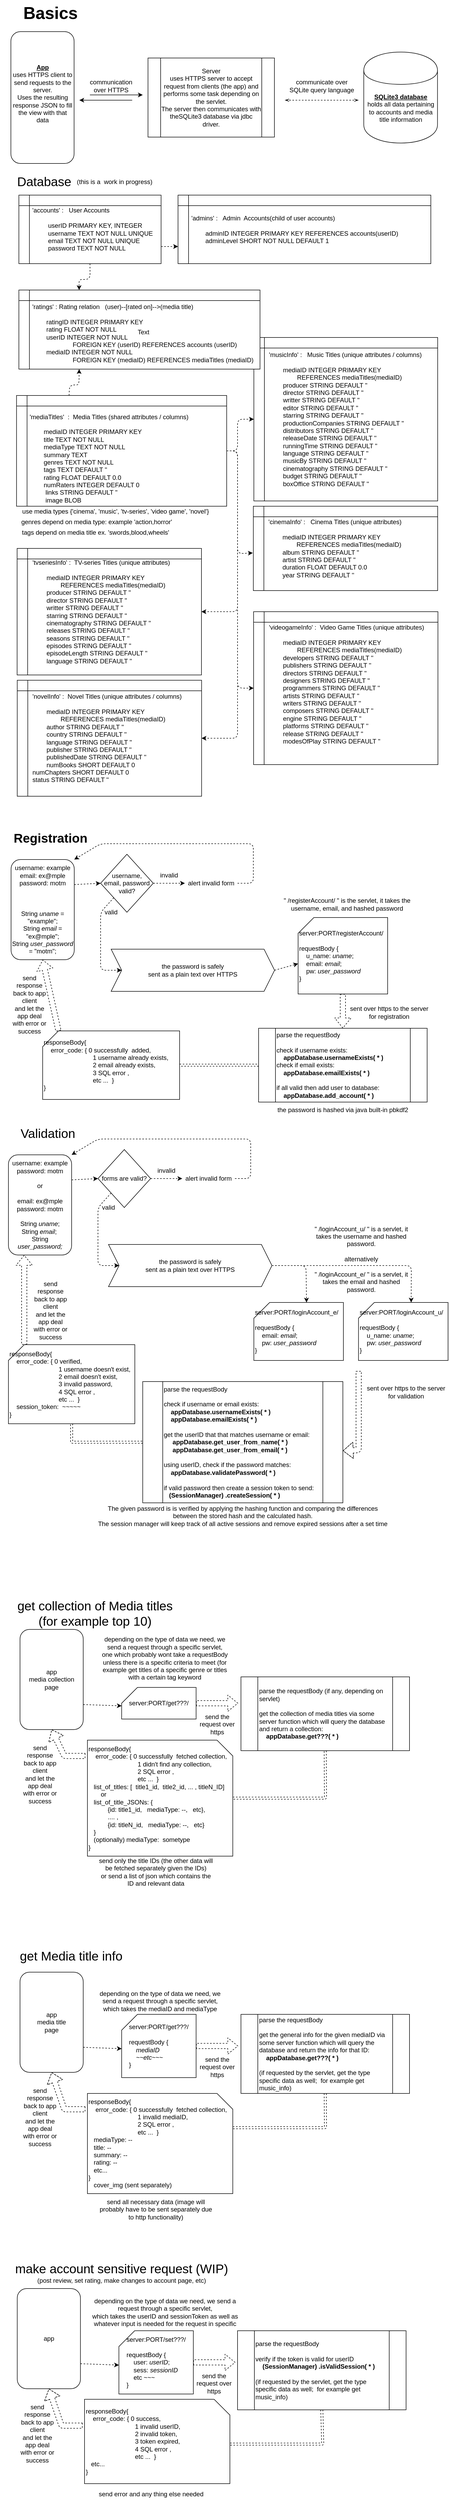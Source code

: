<mxfile version="12.8.1" type="device"><diagram id="u0Tq1e7rZ5fzu3-17vmj" name="Page-1"><mxGraphModel dx="1422" dy="765" grid="1" gridSize="10" guides="1" tooltips="1" connect="1" arrows="1" fold="1" page="1" pageScale="1" pageWidth="850" pageHeight="1100" math="0" shadow="0"><root><mxCell id="0"/><mxCell id="1" parent="0"/><mxCell id="PueuyJtZirIPZPtXMCyJ-1" value="&lt;div&gt;&lt;u&gt;&lt;b&gt;App &lt;/b&gt;&lt;/u&gt;&lt;br&gt;&lt;/div&gt;&lt;div&gt;uses HTTPS client to send requests to the server.&lt;/div&gt;&lt;div&gt;Uses the resulting response JSON to fill the view with that data&lt;br&gt;&lt;/div&gt;&lt;div&gt;&lt;br&gt;&lt;/div&gt;" style="rounded=1;whiteSpace=wrap;html=1;" parent="1" vertex="1"><mxGeometry x="19.67" y="70" width="120" height="250" as="geometry"/></mxCell><mxCell id="PueuyJtZirIPZPtXMCyJ-3" value="" style="html=1;startArrow=none;startFill=0;endArrow=classic;endFill=1;" parent="1" edge="1"><mxGeometry width="50" height="50" relative="1" as="geometry"><mxPoint x="169.67" y="190" as="sourcePoint"/><mxPoint x="270" y="190" as="targetPoint"/></mxGeometry></mxCell><mxCell id="PueuyJtZirIPZPtXMCyJ-4" value="" style="html=1;startArrow=classic;startFill=1;endArrow=none;endFill=0;" parent="1" edge="1"><mxGeometry width="50" height="50" relative="1" as="geometry"><mxPoint x="149.67" y="200" as="sourcePoint"/><mxPoint x="250" y="200" as="targetPoint"/></mxGeometry></mxCell><mxCell id="PueuyJtZirIPZPtXMCyJ-5" value="communication over HTTPS" style="text;html=1;strokeColor=none;fillColor=none;align=center;verticalAlign=middle;whiteSpace=wrap;rounded=0;" parent="1" vertex="1"><mxGeometry x="159.67" y="165" width="100.33" height="15" as="geometry"/></mxCell><mxCell id="PueuyJtZirIPZPtXMCyJ-8" value="&lt;div&gt;Server&lt;/div&gt;&lt;div&gt;uses HTTPS server to accept request from clients (the app) and performs some task depending on the servlet.&lt;/div&gt;&lt;div&gt;The server then communicates with theSQLite3 database via jdbc driver.&lt;br&gt;&lt;/div&gt;" style="shape=process;whiteSpace=wrap;html=1;backgroundOutline=1;" parent="1" vertex="1"><mxGeometry x="280" y="120" width="240" height="150" as="geometry"/></mxCell><mxCell id="PueuyJtZirIPZPtXMCyJ-9" value="&lt;div&gt;&lt;u&gt;&lt;b&gt;SQLite3 database&lt;/b&gt;&lt;/u&gt;&lt;/div&gt;&lt;div&gt;holds all data pertaining to accounts and media title information&lt;br&gt;&lt;/div&gt;" style="shape=cylinder;whiteSpace=wrap;html=1;boundedLbl=1;backgroundOutline=1;" parent="1" vertex="1"><mxGeometry x="689.67" y="108.75" width="140" height="172.5" as="geometry"/></mxCell><mxCell id="PueuyJtZirIPZPtXMCyJ-10" value="" style="endArrow=openThin;dashed=1;html=1;startArrow=openThin;startFill=0;endFill=0;" parent="1" edge="1"><mxGeometry width="50" height="50" relative="1" as="geometry"><mxPoint x="540" y="200" as="sourcePoint"/><mxPoint x="679.67" y="200" as="targetPoint"/></mxGeometry></mxCell><mxCell id="PueuyJtZirIPZPtXMCyJ-11" value="&lt;font style=&quot;font-size: 32px&quot;&gt;&lt;b&gt;Basics&lt;br&gt;&lt;/b&gt;&lt;/font&gt;" style="text;html=1;strokeColor=none;fillColor=none;align=center;verticalAlign=middle;whiteSpace=wrap;rounded=0;" parent="1" vertex="1"><mxGeometry x="-0.33" y="10" width="190" height="50" as="geometry"/></mxCell><mxCell id="PueuyJtZirIPZPtXMCyJ-12" value="communicate over SQLite query language" style="text;html=1;strokeColor=none;fillColor=none;align=center;verticalAlign=middle;whiteSpace=wrap;rounded=0;" parent="1" vertex="1"><mxGeometry x="540" y="150" width="140" height="45" as="geometry"/></mxCell><mxCell id="PueuyJtZirIPZPtXMCyJ-13" value="&lt;b&gt;&lt;font style=&quot;font-size: 24px&quot;&gt;Registration&lt;/font&gt;&lt;/b&gt;" style="text;html=1;strokeColor=none;fillColor=none;align=center;verticalAlign=middle;whiteSpace=wrap;rounded=0;" parent="1" vertex="1"><mxGeometry x="20" y="1580" width="150" height="40" as="geometry"/></mxCell><mxCell id="PueuyJtZirIPZPtXMCyJ-14" value="&lt;div align=&quot;left&quot;&gt;server:PORT/registerAccount/&lt;/div&gt;&lt;div align=&quot;left&quot;&gt;&lt;br&gt;&lt;/div&gt;&lt;div align=&quot;left&quot;&gt;requestBody {&lt;/div&gt;&lt;div align=&quot;left&quot;&gt;&amp;nbsp;&amp;nbsp;&amp;nbsp; u_name: &lt;i&gt;uname&lt;/i&gt;;&lt;/div&gt;&lt;div align=&quot;left&quot;&gt;&amp;nbsp;&amp;nbsp;&amp;nbsp; email: &lt;i&gt;email&lt;/i&gt;;&lt;br&gt;&lt;/div&gt;&lt;div align=&quot;left&quot;&gt;&amp;nbsp;&amp;nbsp;&amp;nbsp; pw: &lt;i&gt;user_password&lt;/i&gt;&lt;br&gt;&lt;/div&gt;&lt;div align=&quot;left&quot;&gt;}&lt;br&gt;&lt;/div&gt;" style="shape=card;whiteSpace=wrap;html=1;align=left;" parent="1" vertex="1"><mxGeometry x="565" y="1750" width="170" height="145" as="geometry"/></mxCell><mxCell id="PueuyJtZirIPZPtXMCyJ-15" value="&lt;div&gt;username: example&lt;/div&gt;&lt;div&gt;email: ex@mple&lt;br&gt;&lt;/div&gt;&lt;div&gt;password: motm&lt;/div&gt;&lt;div&gt;&lt;br&gt;&lt;/div&gt;&lt;div&gt;&lt;br&gt;&lt;/div&gt;&lt;div&gt;&lt;br&gt;&lt;/div&gt;&lt;div&gt;String &lt;i&gt;uname &lt;/i&gt;= &quot;example&quot;;&lt;/div&gt;&lt;div&gt;String &lt;i&gt;email&lt;/i&gt; = &quot;ex@mple&quot;;&lt;br&gt;&lt;/div&gt;&lt;div&gt;String &lt;i&gt;user_password&lt;/i&gt; = &quot;motm&quot;;&lt;br&gt;&lt;/div&gt;" style="rounded=1;whiteSpace=wrap;html=1;" parent="1" vertex="1"><mxGeometry x="20" y="1640" width="120" height="190" as="geometry"/></mxCell><mxCell id="PueuyJtZirIPZPtXMCyJ-19" value="&lt;div&gt;the password is safely &lt;br&gt;&lt;/div&gt;&lt;div&gt;sent as a plain text over HTTPS&lt;/div&gt;" style="shape=step;perimeter=stepPerimeter;whiteSpace=wrap;html=1;fixedSize=1;" parent="1" vertex="1"><mxGeometry x="210" y="1810" width="310.33" height="80" as="geometry"/></mxCell><mxCell id="PueuyJtZirIPZPtXMCyJ-20" value="the password is hashed via java built-in pbkdf2 " style="text;html=1;strokeColor=none;fillColor=none;align=center;verticalAlign=middle;whiteSpace=wrap;rounded=0;" parent="1" vertex="1"><mxGeometry x="492.25" y="2090" width="315.5" height="50" as="geometry"/></mxCell><mxCell id="PueuyJtZirIPZPtXMCyJ-23" value="&lt;div&gt;username, &lt;br&gt;&lt;/div&gt;&lt;div&gt;email, password&lt;br&gt;&lt;/div&gt;&lt;div&gt;valid?&lt;/div&gt;" style="rhombus;whiteSpace=wrap;html=1;" parent="1" vertex="1"><mxGeometry x="190" y="1630" width="100" height="110" as="geometry"/></mxCell><mxCell id="PueuyJtZirIPZPtXMCyJ-24" value="" style="endArrow=classic;html=1;dashed=1;entryX=0;entryY=0.5;entryDx=0;entryDy=0;exitX=1;exitY=0.25;exitDx=0;exitDy=0;" parent="1" source="PueuyJtZirIPZPtXMCyJ-15" target="PueuyJtZirIPZPtXMCyJ-23" edge="1"><mxGeometry width="50" height="50" relative="1" as="geometry"><mxPoint x="20" y="1970" as="sourcePoint"/><mxPoint x="70" y="1920" as="targetPoint"/></mxGeometry></mxCell><mxCell id="PueuyJtZirIPZPtXMCyJ-25" value="" style="endArrow=classic;html=1;dashed=1;entryX=0;entryY=0.5;entryDx=0;entryDy=0;exitX=0;exitY=1;exitDx=0;exitDy=0;" parent="1" source="PueuyJtZirIPZPtXMCyJ-23" target="PueuyJtZirIPZPtXMCyJ-19" edge="1"><mxGeometry width="50" height="50" relative="1" as="geometry"><mxPoint x="20" y="1970" as="sourcePoint"/><mxPoint x="70" y="1920" as="targetPoint"/><Array as="points"><mxPoint x="190" y="1740"/><mxPoint x="190" y="1850"/></Array></mxGeometry></mxCell><mxCell id="PueuyJtZirIPZPtXMCyJ-26" value="" style="endArrow=classic;html=1;dashed=1;exitX=1;exitY=0.5;exitDx=0;exitDy=0;" parent="1" source="PueuyJtZirIPZPtXMCyJ-23" target="PueuyJtZirIPZPtXMCyJ-27" edge="1"><mxGeometry width="50" height="50" relative="1" as="geometry"><mxPoint x="20" y="1970" as="sourcePoint"/><mxPoint x="340" y="1685" as="targetPoint"/></mxGeometry></mxCell><mxCell id="PueuyJtZirIPZPtXMCyJ-27" value="alert invalid form" style="text;html=1;strokeColor=none;fillColor=none;align=center;verticalAlign=middle;whiteSpace=wrap;rounded=0;" parent="1" vertex="1"><mxGeometry x="350" y="1675" width="100" height="20" as="geometry"/></mxCell><mxCell id="PueuyJtZirIPZPtXMCyJ-28" value="&lt;div&gt;invalid&lt;/div&gt;" style="text;html=1;strokeColor=none;fillColor=none;align=center;verticalAlign=middle;whiteSpace=wrap;rounded=0;" parent="1" vertex="1"><mxGeometry x="300" y="1660" width="40" height="20" as="geometry"/></mxCell><mxCell id="PueuyJtZirIPZPtXMCyJ-29" value="&lt;div&gt;valid&lt;/div&gt;" style="text;html=1;strokeColor=none;fillColor=none;align=center;verticalAlign=middle;whiteSpace=wrap;rounded=0;" parent="1" vertex="1"><mxGeometry x="190" y="1730" width="40" height="20" as="geometry"/></mxCell><mxCell id="PueuyJtZirIPZPtXMCyJ-32" value="&quot; /registerAccount/ &quot; is the servlet, it takes the username, email, and hashed password" style="text;html=1;strokeColor=none;fillColor=none;align=center;verticalAlign=middle;whiteSpace=wrap;rounded=0;" parent="1" vertex="1"><mxGeometry x="527.83" y="1700" width="260" height="50" as="geometry"/></mxCell><mxCell id="PueuyJtZirIPZPtXMCyJ-34" value="" style="shape=flexArrow;endArrow=classic;html=1;dashed=1;exitX=0.5;exitY=1;exitDx=0;exitDy=0;exitPerimeter=0;" parent="1" source="PueuyJtZirIPZPtXMCyJ-14" target="PueuyJtZirIPZPtXMCyJ-35" edge="1"><mxGeometry width="50" height="50" relative="1" as="geometry"><mxPoint x="20" y="1980" as="sourcePoint"/><mxPoint x="615" y="1980" as="targetPoint"/></mxGeometry></mxCell><mxCell id="PueuyJtZirIPZPtXMCyJ-35" value="&lt;div align=&quot;left&quot;&gt;parse the requestBody&lt;/div&gt;&lt;div align=&quot;left&quot;&gt;&lt;br&gt;&lt;/div&gt;&lt;div align=&quot;left&quot;&gt;check if username exists:&lt;/div&gt;&lt;div align=&quot;left&quot;&gt;&lt;span class=&quot;pl-en&quot;&gt;&amp;nbsp;&amp;nbsp;&amp;nbsp; &lt;b&gt;appDatabase.usernameExists( * )&lt;/b&gt;&lt;/span&gt;&lt;/div&gt;&lt;div align=&quot;left&quot;&gt;check if email exists:&lt;/div&gt;&lt;div align=&quot;left&quot;&gt;&lt;span class=&quot;pl-en&quot;&gt;&amp;nbsp;&amp;nbsp;&amp;nbsp; &lt;b&gt;appDatabase.emailExists( * )&lt;/b&gt;&lt;/span&gt;&lt;/div&gt;&lt;div align=&quot;left&quot;&gt;&lt;span class=&quot;pl-en&quot;&gt;&lt;b&gt;&lt;br&gt;&lt;/b&gt;&lt;/span&gt;&lt;/div&gt;&lt;div align=&quot;left&quot;&gt;if all valid then add user to database:&lt;/div&gt;&lt;div align=&quot;left&quot;&gt;&lt;b&gt;&amp;nbsp;&amp;nbsp;&amp;nbsp; appDatabase.&lt;span class=&quot;pl-en&quot;&gt;add_account( * )&lt;/span&gt;&lt;/b&gt;&lt;/div&gt;" style="shape=process;whiteSpace=wrap;html=1;backgroundOutline=1;align=left;" parent="1" vertex="1"><mxGeometry x="490" y="1960" width="320" height="140" as="geometry"/></mxCell><mxCell id="PueuyJtZirIPZPtXMCyJ-36" value="&lt;div&gt;responseBody{&lt;/div&gt;&lt;div&gt;&amp;nbsp;&amp;nbsp;&amp;nbsp; error_code: { 0 successfully&amp;nbsp; added, &lt;br&gt;&lt;/div&gt;&lt;div&gt;&amp;nbsp;&amp;nbsp;&amp;nbsp;&amp;nbsp;&amp;nbsp;&amp;nbsp;&amp;nbsp;&amp;nbsp;&amp;nbsp;&amp;nbsp;&amp;nbsp;&amp;nbsp;&amp;nbsp;&amp;nbsp;&amp;nbsp;&amp;nbsp;&amp;nbsp;&amp;nbsp;&amp;nbsp;&amp;nbsp;&amp;nbsp;&amp;nbsp;&amp;nbsp;&amp;nbsp;&amp;nbsp;&amp;nbsp;&amp;nbsp; 1 username already exists, &lt;br&gt;&lt;/div&gt;&lt;div&gt;&amp;nbsp;&amp;nbsp;&amp;nbsp;&amp;nbsp;&amp;nbsp;&amp;nbsp;&amp;nbsp;&amp;nbsp;&amp;nbsp;&amp;nbsp;&amp;nbsp;&amp;nbsp;&amp;nbsp;&amp;nbsp;&amp;nbsp;&amp;nbsp;&amp;nbsp;&amp;nbsp;&amp;nbsp;&amp;nbsp;&amp;nbsp;&amp;nbsp;&amp;nbsp;&amp;nbsp;&amp;nbsp;&amp;nbsp;&amp;nbsp; 2 email already exists, &lt;br&gt;&lt;/div&gt;&lt;div&gt;&amp;nbsp;&amp;nbsp;&amp;nbsp;&amp;nbsp;&amp;nbsp;&amp;nbsp;&amp;nbsp;&amp;nbsp;&amp;nbsp;&amp;nbsp;&amp;nbsp;&amp;nbsp;&amp;nbsp;&amp;nbsp;&amp;nbsp;&amp;nbsp;&amp;nbsp;&amp;nbsp;&amp;nbsp;&amp;nbsp;&amp;nbsp;&amp;nbsp;&amp;nbsp;&amp;nbsp;&amp;nbsp;&amp;nbsp;&amp;nbsp; 3 SQL error ,&amp;nbsp; &lt;br&gt;&lt;/div&gt;&lt;div&gt;&amp;nbsp;&amp;nbsp;&amp;nbsp;&amp;nbsp;&amp;nbsp;&amp;nbsp;&amp;nbsp;&amp;nbsp;&amp;nbsp;&amp;nbsp;&amp;nbsp;&amp;nbsp;&amp;nbsp;&amp;nbsp;&amp;nbsp;&amp;nbsp;&amp;nbsp;&amp;nbsp;&amp;nbsp;&amp;nbsp;&amp;nbsp;&amp;nbsp;&amp;nbsp;&amp;nbsp;&amp;nbsp;&amp;nbsp;&amp;nbsp; etc ...&amp;nbsp; }&lt;br&gt;&lt;/div&gt;&lt;div&gt;}&lt;br&gt;&lt;/div&gt;" style="shape=card;whiteSpace=wrap;html=1;align=left;" parent="1" vertex="1"><mxGeometry x="80" y="1965" width="260" height="130" as="geometry"/></mxCell><mxCell id="PueuyJtZirIPZPtXMCyJ-37" value="" style="shape=flexArrow;endArrow=classic;html=1;dashed=1;entryX=0.5;entryY=1;entryDx=0;entryDy=0;exitX=0;exitY=0;exitDx=30;exitDy=0;exitPerimeter=0;" parent="1" source="PueuyJtZirIPZPtXMCyJ-36" target="PueuyJtZirIPZPtXMCyJ-15" edge="1"><mxGeometry width="50" height="50" relative="1" as="geometry"><mxPoint x="20" y="2170" as="sourcePoint"/><mxPoint x="70" y="2120" as="targetPoint"/></mxGeometry></mxCell><mxCell id="PueuyJtZirIPZPtXMCyJ-38" value="&lt;div&gt;send response back to app client&lt;/div&gt;&lt;div&gt;and let the app deal with error or success&lt;/div&gt;" style="text;html=1;strokeColor=none;fillColor=none;align=center;verticalAlign=middle;whiteSpace=wrap;rounded=0;" parent="1" vertex="1"><mxGeometry x="20" y="1860" width="70" height="110" as="geometry"/></mxCell><mxCell id="PueuyJtZirIPZPtXMCyJ-40" value="" style="shape=link;html=1;dashed=1;startArrow=openThin;startFill=0;endArrow=openThin;endFill=0;entryX=0;entryY=0.5;entryDx=0;entryDy=0;exitX=1;exitY=0.5;exitDx=0;exitDy=0;exitPerimeter=0;" parent="1" source="PueuyJtZirIPZPtXMCyJ-36" target="PueuyJtZirIPZPtXMCyJ-35" edge="1"><mxGeometry width="50" height="50" relative="1" as="geometry"><mxPoint x="20" y="2170" as="sourcePoint"/><mxPoint x="70" y="2120" as="targetPoint"/></mxGeometry></mxCell><mxCell id="PueuyJtZirIPZPtXMCyJ-41" value="" style="endArrow=classic;html=1;dashed=1;entryX=1;entryY=0;entryDx=0;entryDy=0;exitX=1;exitY=0.5;exitDx=0;exitDy=0;" parent="1" source="PueuyJtZirIPZPtXMCyJ-27" target="PueuyJtZirIPZPtXMCyJ-15" edge="1"><mxGeometry width="50" height="50" relative="1" as="geometry"><mxPoint x="20" y="2170" as="sourcePoint"/><mxPoint x="70" y="2120" as="targetPoint"/><Array as="points"><mxPoint x="480" y="1685"/><mxPoint x="480" y="1610"/><mxPoint x="190" y="1610"/></Array></mxGeometry></mxCell><mxCell id="PueuyJtZirIPZPtXMCyJ-44" value="&lt;font style=&quot;font-size: 24px&quot;&gt;Validation&lt;/font&gt;" style="text;html=1;strokeColor=none;fillColor=none;align=center;verticalAlign=middle;whiteSpace=wrap;rounded=0;" parent="1" vertex="1"><mxGeometry x="15" y="2140" width="150" height="40" as="geometry"/></mxCell><mxCell id="PueuyJtZirIPZPtXMCyJ-45" value="&lt;div align=&quot;left&quot;&gt;server:PORT/loginAccount_u/&lt;/div&gt;&lt;div align=&quot;left&quot;&gt;&lt;br&gt;&lt;/div&gt;&lt;div align=&quot;left&quot;&gt;requestBody {&lt;/div&gt;&lt;div align=&quot;left&quot;&gt;&amp;nbsp;&amp;nbsp;&amp;nbsp; u_name: &lt;i&gt;uname&lt;/i&gt;;&lt;/div&gt;&lt;div align=&quot;left&quot;&gt;&amp;nbsp;&amp;nbsp;&amp;nbsp; pw: &lt;i&gt;user_password&lt;/i&gt;&lt;br&gt;&lt;/div&gt;&lt;div align=&quot;left&quot;&gt;}&lt;br&gt;&lt;/div&gt;" style="shape=card;whiteSpace=wrap;html=1;align=left;" parent="1" vertex="1"><mxGeometry x="679.67" y="2480" width="170" height="110" as="geometry"/></mxCell><mxCell id="PueuyJtZirIPZPtXMCyJ-46" value="&lt;div&gt;username: example&lt;/div&gt;&lt;div&gt;password: motm&lt;/div&gt;&lt;div&gt;&lt;br&gt;&lt;/div&gt;&lt;div&gt;or&lt;/div&gt;&lt;div&gt;&lt;br&gt;&lt;/div&gt;&lt;div&gt;email: ex@mple&lt;/div&gt;&lt;div&gt;password: motm&lt;/div&gt;&lt;div&gt;&lt;br&gt;&lt;/div&gt;&lt;div&gt;String &lt;i&gt;uname&lt;/i&gt;;&lt;/div&gt;&lt;div&gt; String &lt;i&gt;email&lt;/i&gt;;&amp;nbsp; &lt;br&gt;&lt;/div&gt;&lt;div&gt;String &lt;i&gt;user_password;&lt;/i&gt;&lt;br&gt;&lt;/div&gt;" style="rounded=1;whiteSpace=wrap;html=1;" parent="1" vertex="1"><mxGeometry x="15" y="2200" width="120" height="190" as="geometry"/></mxCell><mxCell id="PueuyJtZirIPZPtXMCyJ-47" value="&lt;div&gt;the password is safely &lt;br&gt;&lt;/div&gt;&lt;div&gt;sent as a plain text over HTTPS&lt;/div&gt;" style="shape=step;perimeter=stepPerimeter;whiteSpace=wrap;html=1;fixedSize=1;" parent="1" vertex="1"><mxGeometry x="205" y="2370" width="310.33" height="80" as="geometry"/></mxCell><mxCell id="PueuyJtZirIPZPtXMCyJ-48" value="&lt;div&gt;The given password is is verified by applying the hashing function and comparing the differences &lt;br&gt;&lt;/div&gt;&lt;div&gt;between the stored hash and the calculated hash.&lt;/div&gt;&lt;div&gt;The session manager will keep track of all active sessions and remove expired sessions after a set time&lt;br&gt;&lt;/div&gt;" style="text;html=1;strokeColor=none;fillColor=none;align=center;verticalAlign=middle;whiteSpace=wrap;rounded=0;" parent="1" vertex="1"><mxGeometry x="140" y="2860" width="640.33" height="50" as="geometry"/></mxCell><mxCell id="PueuyJtZirIPZPtXMCyJ-49" value="forms are valid?" style="rhombus;whiteSpace=wrap;html=1;" parent="1" vertex="1"><mxGeometry x="185" y="2190" width="100" height="110" as="geometry"/></mxCell><mxCell id="PueuyJtZirIPZPtXMCyJ-50" value="" style="endArrow=classic;html=1;dashed=1;entryX=0;entryY=0.5;entryDx=0;entryDy=0;exitX=1;exitY=0.25;exitDx=0;exitDy=0;" parent="1" source="PueuyJtZirIPZPtXMCyJ-46" target="PueuyJtZirIPZPtXMCyJ-49" edge="1"><mxGeometry width="50" height="50" relative="1" as="geometry"><mxPoint x="15" y="2530" as="sourcePoint"/><mxPoint x="65" y="2480" as="targetPoint"/></mxGeometry></mxCell><mxCell id="PueuyJtZirIPZPtXMCyJ-51" value="" style="endArrow=classic;html=1;dashed=1;entryX=0;entryY=0.5;entryDx=0;entryDy=0;exitX=0;exitY=1;exitDx=0;exitDy=0;" parent="1" source="PueuyJtZirIPZPtXMCyJ-49" target="PueuyJtZirIPZPtXMCyJ-47" edge="1"><mxGeometry width="50" height="50" relative="1" as="geometry"><mxPoint x="15" y="2530" as="sourcePoint"/><mxPoint x="65" y="2480" as="targetPoint"/><Array as="points"><mxPoint x="185" y="2300"/><mxPoint x="185" y="2410"/></Array></mxGeometry></mxCell><mxCell id="PueuyJtZirIPZPtXMCyJ-52" value="" style="endArrow=classic;html=1;dashed=1;exitX=1;exitY=0.5;exitDx=0;exitDy=0;" parent="1" source="PueuyJtZirIPZPtXMCyJ-49" target="PueuyJtZirIPZPtXMCyJ-53" edge="1"><mxGeometry width="50" height="50" relative="1" as="geometry"><mxPoint x="15" y="2530" as="sourcePoint"/><mxPoint x="335" y="2245" as="targetPoint"/></mxGeometry></mxCell><mxCell id="PueuyJtZirIPZPtXMCyJ-53" value="alert invalid form" style="text;html=1;strokeColor=none;fillColor=none;align=center;verticalAlign=middle;whiteSpace=wrap;rounded=0;" parent="1" vertex="1"><mxGeometry x="345" y="2235" width="100" height="20" as="geometry"/></mxCell><mxCell id="PueuyJtZirIPZPtXMCyJ-54" value="&lt;div&gt;invalid&lt;/div&gt;" style="text;html=1;strokeColor=none;fillColor=none;align=center;verticalAlign=middle;whiteSpace=wrap;rounded=0;" parent="1" vertex="1"><mxGeometry x="295" y="2220" width="40" height="20" as="geometry"/></mxCell><mxCell id="PueuyJtZirIPZPtXMCyJ-55" value="&lt;div&gt;valid&lt;/div&gt;" style="text;html=1;strokeColor=none;fillColor=none;align=center;verticalAlign=middle;whiteSpace=wrap;rounded=0;" parent="1" vertex="1"><mxGeometry x="185" y="2290" width="40" height="20" as="geometry"/></mxCell><mxCell id="PueuyJtZirIPZPtXMCyJ-56" value="&lt;div&gt;&quot; /loginAccount_u/ &quot; is a servlet, it takes the username and hashed password.&lt;/div&gt;&lt;div&gt;&lt;br&gt;&lt;/div&gt;&lt;div&gt;alternatively&lt;/div&gt;&lt;div&gt;&lt;br&gt;&lt;/div&gt;&lt;div&gt;&quot; /loginAccount_e/ &quot; is a servlet, it takes the email and hashed password.&lt;/div&gt;&lt;div&gt;&lt;br&gt;&lt;/div&gt;" style="text;html=1;strokeColor=none;fillColor=none;align=center;verticalAlign=middle;whiteSpace=wrap;rounded=0;" parent="1" vertex="1"><mxGeometry x="590" y="2370" width="189.67" height="70" as="geometry"/></mxCell><mxCell id="PueuyJtZirIPZPtXMCyJ-58" value="&lt;div align=&quot;left&quot;&gt;parse the requestBody&lt;/div&gt;&lt;div align=&quot;left&quot;&gt;&lt;br&gt;&lt;/div&gt;&lt;div align=&quot;left&quot;&gt;check if username or email exists:&lt;/div&gt;&lt;div align=&quot;left&quot;&gt;&lt;span class=&quot;pl-en&quot;&gt;&amp;nbsp;&amp;nbsp;&amp;nbsp; &lt;b&gt;appDatabase.usernameExists( * )&lt;/b&gt;&lt;/span&gt;&lt;/div&gt;&lt;div align=&quot;left&quot;&gt;&lt;span class=&quot;pl-en&quot;&gt;&amp;nbsp;&amp;nbsp;&amp;nbsp; &lt;b&gt;appDatabase.emailExists( * )&lt;/b&gt;&lt;/span&gt;&lt;/div&gt;&lt;div align=&quot;left&quot;&gt;&lt;span class=&quot;pl-en&quot;&gt;&lt;b&gt;&lt;br&gt;&lt;/b&gt;&lt;/span&gt;&lt;/div&gt;&lt;div align=&quot;left&quot;&gt;&lt;span class=&quot;pl-en&quot;&gt;get the userID that that matches username or email:&lt;/span&gt;&lt;/div&gt;&lt;div align=&quot;left&quot;&gt;&lt;b&gt;&amp;nbsp;&amp;nbsp; &amp;nbsp; appDatabase.get_user_from_name( * )&lt;/b&gt;&lt;/div&gt;&lt;div align=&quot;left&quot;&gt;&lt;b&gt;&amp;nbsp;&amp;nbsp;&amp;nbsp;&amp;nbsp; appDatabase.get_user_from_email( * )&lt;/b&gt;&lt;br&gt;&lt;/div&gt;&lt;div align=&quot;left&quot;&gt;&lt;span class=&quot;pl-en&quot;&gt;&lt;b&gt;&lt;br&gt;&lt;/b&gt;&lt;/span&gt;&lt;/div&gt;&lt;div align=&quot;left&quot;&gt;using userID, check if the password matches:&lt;/div&gt;&lt;div align=&quot;left&quot;&gt;&lt;b&gt;&amp;nbsp;&amp;nbsp;&amp;nbsp; appDatabase.&lt;span class=&quot;pl-en&quot;&gt;&lt;/span&gt;&lt;/b&gt;&lt;b&gt;&lt;span class=&quot;pl-en&quot;&gt;&lt;span class=&quot;pl-en&quot;&gt;validatePassword&lt;/span&gt;( * )&lt;/span&gt;&lt;/b&gt;&lt;/div&gt;&lt;div align=&quot;left&quot;&gt;&lt;b&gt;&lt;span class=&quot;pl-en&quot;&gt;&lt;br&gt;&lt;/span&gt;&lt;/b&gt;&lt;/div&gt;&lt;div align=&quot;left&quot;&gt;&lt;span class=&quot;pl-en&quot;&gt;if valid password then create a session token to send:&lt;/span&gt;&lt;/div&gt;&lt;div align=&quot;left&quot;&gt;&amp;nbsp;&amp;nbsp; &lt;b&gt;(SessionManager) .createSession( * )&lt;/b&gt;&lt;br&gt;&lt;span class=&quot;pl-en&quot;&gt;&lt;/span&gt;&lt;b&gt;&lt;span class=&quot;pl-en&quot;&gt;&lt;/span&gt;&lt;/b&gt;&lt;/div&gt;" style="shape=process;whiteSpace=wrap;html=1;backgroundOutline=1;align=left;" parent="1" vertex="1"><mxGeometry x="270.0" y="2630" width="380" height="230" as="geometry"/></mxCell><mxCell id="PueuyJtZirIPZPtXMCyJ-59" value="&lt;div&gt;responseBody{&lt;/div&gt;&lt;div&gt;&amp;nbsp;&amp;nbsp;&amp;nbsp; error_code: { 0 verified, &lt;br&gt;&lt;/div&gt;&lt;div&gt;&amp;nbsp;&amp;nbsp;&amp;nbsp;&amp;nbsp;&amp;nbsp;&amp;nbsp;&amp;nbsp;&amp;nbsp;&amp;nbsp;&amp;nbsp;&amp;nbsp;&amp;nbsp;&amp;nbsp;&amp;nbsp;&amp;nbsp;&amp;nbsp;&amp;nbsp;&amp;nbsp;&amp;nbsp;&amp;nbsp;&amp;nbsp;&amp;nbsp;&amp;nbsp;&amp;nbsp;&amp;nbsp;&amp;nbsp;&amp;nbsp; 1 username doesn't exist, &lt;br&gt;&lt;/div&gt;&lt;div&gt;&amp;nbsp;&amp;nbsp;&amp;nbsp;&amp;nbsp;&amp;nbsp;&amp;nbsp;&amp;nbsp;&amp;nbsp;&amp;nbsp;&amp;nbsp;&amp;nbsp;&amp;nbsp;&amp;nbsp;&amp;nbsp;&amp;nbsp;&amp;nbsp;&amp;nbsp;&amp;nbsp;&amp;nbsp;&amp;nbsp;&amp;nbsp;&amp;nbsp;&amp;nbsp;&amp;nbsp;&amp;nbsp;&amp;nbsp;&amp;nbsp; 2 email doesn't exist, &lt;br&gt;&lt;/div&gt;&lt;div&gt;&amp;nbsp;&amp;nbsp;&amp;nbsp;&amp;nbsp;&amp;nbsp;&amp;nbsp;&amp;nbsp;&amp;nbsp;&amp;nbsp;&amp;nbsp;&amp;nbsp;&amp;nbsp;&amp;nbsp;&amp;nbsp;&amp;nbsp;&amp;nbsp;&amp;nbsp;&amp;nbsp;&amp;nbsp;&amp;nbsp;&amp;nbsp;&amp;nbsp;&amp;nbsp;&amp;nbsp;&amp;nbsp;&amp;nbsp;&amp;nbsp; 3 invalid password,&amp;nbsp; &lt;/div&gt;&lt;div&gt;&amp;nbsp;&amp;nbsp;&amp;nbsp;&amp;nbsp;&amp;nbsp;&amp;nbsp;&amp;nbsp;&amp;nbsp;&amp;nbsp;&amp;nbsp;&amp;nbsp;&amp;nbsp;&amp;nbsp;&amp;nbsp;&amp;nbsp;&amp;nbsp;&amp;nbsp;&amp;nbsp;&amp;nbsp;&amp;nbsp;&amp;nbsp;&amp;nbsp;&amp;nbsp;&amp;nbsp;&amp;nbsp;&amp;nbsp;&amp;nbsp; 4 SQL error ,&amp;nbsp; &lt;br&gt;&lt;/div&gt;&lt;div&gt;&amp;nbsp;&amp;nbsp;&amp;nbsp;&amp;nbsp;&amp;nbsp;&amp;nbsp;&amp;nbsp;&amp;nbsp;&amp;nbsp;&amp;nbsp;&amp;nbsp;&amp;nbsp;&amp;nbsp;&amp;nbsp;&amp;nbsp;&amp;nbsp;&amp;nbsp;&amp;nbsp;&amp;nbsp;&amp;nbsp;&amp;nbsp;&amp;nbsp;&amp;nbsp;&amp;nbsp;&amp;nbsp;&amp;nbsp;&amp;nbsp; etc ...&amp;nbsp; }&lt;/div&gt;&lt;div&gt;&amp;nbsp;&amp;nbsp;&amp;nbsp; session_token:&amp;nbsp; ~~~~~&lt;/div&gt;&lt;div&gt;}&lt;br&gt;&lt;/div&gt;" style="shape=card;whiteSpace=wrap;html=1;align=left;" parent="1" vertex="1"><mxGeometry x="15" y="2560" width="240" height="150" as="geometry"/></mxCell><mxCell id="PueuyJtZirIPZPtXMCyJ-60" value="" style="shape=flexArrow;endArrow=classic;html=1;dashed=1;entryX=0.25;entryY=1;entryDx=0;entryDy=0;exitX=0;exitY=0;exitDx=30;exitDy=0;exitPerimeter=0;" parent="1" source="PueuyJtZirIPZPtXMCyJ-59" target="PueuyJtZirIPZPtXMCyJ-46" edge="1"><mxGeometry width="50" height="50" relative="1" as="geometry"><mxPoint x="15" y="2730" as="sourcePoint"/><mxPoint x="65" y="2680" as="targetPoint"/></mxGeometry></mxCell><mxCell id="PueuyJtZirIPZPtXMCyJ-61" value="&lt;div&gt;send response back to app client&lt;/div&gt;&lt;div&gt;and let the app deal with error or success&lt;/div&gt;" style="text;html=1;strokeColor=none;fillColor=none;align=center;verticalAlign=middle;whiteSpace=wrap;rounded=0;" parent="1" vertex="1"><mxGeometry x="60" y="2440" width="70" height="110" as="geometry"/></mxCell><mxCell id="PueuyJtZirIPZPtXMCyJ-62" value="" style="shape=link;html=1;dashed=1;startArrow=openThin;startFill=0;endArrow=openThin;endFill=0;entryX=0;entryY=0.5;entryDx=0;entryDy=0;exitX=0.5;exitY=1;exitDx=0;exitDy=0;exitPerimeter=0;" parent="1" source="PueuyJtZirIPZPtXMCyJ-59" target="PueuyJtZirIPZPtXMCyJ-58" edge="1"><mxGeometry width="50" height="50" relative="1" as="geometry"><mxPoint x="15" y="2730" as="sourcePoint"/><mxPoint x="65" y="2680" as="targetPoint"/><Array as="points"><mxPoint x="135" y="2745"/></Array></mxGeometry></mxCell><mxCell id="PueuyJtZirIPZPtXMCyJ-63" value="" style="endArrow=classic;html=1;dashed=1;entryX=1;entryY=0;entryDx=0;entryDy=0;exitX=1;exitY=0.5;exitDx=0;exitDy=0;" parent="1" source="PueuyJtZirIPZPtXMCyJ-53" target="PueuyJtZirIPZPtXMCyJ-46" edge="1"><mxGeometry width="50" height="50" relative="1" as="geometry"><mxPoint x="15" y="2730" as="sourcePoint"/><mxPoint x="65" y="2680" as="targetPoint"/><Array as="points"><mxPoint x="475" y="2245"/><mxPoint x="475" y="2170"/><mxPoint x="185" y="2170"/></Array></mxGeometry></mxCell><mxCell id="PueuyJtZirIPZPtXMCyJ-64" value="&lt;div align=&quot;left&quot;&gt;server:PORT/loginAccount_e/&lt;/div&gt;&lt;div align=&quot;left&quot;&gt;&lt;br&gt;&lt;/div&gt;&lt;div align=&quot;left&quot;&gt;requestBody {&lt;/div&gt;&lt;div align=&quot;left&quot;&gt;&amp;nbsp;&amp;nbsp;&amp;nbsp; email: &lt;i&gt;email&lt;/i&gt;;&lt;br&gt;&lt;/div&gt;&lt;div align=&quot;left&quot;&gt;&amp;nbsp;&amp;nbsp;&amp;nbsp; pw: &lt;i&gt;user_password&lt;/i&gt;&lt;br&gt;&lt;/div&gt;&lt;div align=&quot;left&quot;&gt;}&lt;br&gt;&lt;/div&gt;" style="shape=card;whiteSpace=wrap;html=1;align=left;" parent="1" vertex="1"><mxGeometry x="481" y="2480" width="170" height="110" as="geometry"/></mxCell><mxCell id="PueuyJtZirIPZPtXMCyJ-66" value="" style="endArrow=classic;html=1;dashed=1;entryX=0;entryY=0;entryDx=100;entryDy=0;entryPerimeter=0;exitX=1;exitY=0.5;exitDx=0;exitDy=0;" parent="1" source="PueuyJtZirIPZPtXMCyJ-47" target="PueuyJtZirIPZPtXMCyJ-45" edge="1"><mxGeometry width="50" height="50" relative="1" as="geometry"><mxPoint x="770" y="2400" as="sourcePoint"/><mxPoint x="70" y="2910" as="targetPoint"/><Array as="points"><mxPoint x="780" y="2410"/></Array></mxGeometry></mxCell><mxCell id="PueuyJtZirIPZPtXMCyJ-67" value="" style="endArrow=classic;html=1;dashed=1;entryX=0;entryY=0;entryDx=100;entryDy=0;entryPerimeter=0;exitX=1;exitY=0.5;exitDx=0;exitDy=0;" parent="1" source="PueuyJtZirIPZPtXMCyJ-47" target="PueuyJtZirIPZPtXMCyJ-64" edge="1"><mxGeometry width="50" height="50" relative="1" as="geometry"><mxPoint x="780.0" y="2410" as="sourcePoint"/><mxPoint x="789.67" y="2490" as="targetPoint"/><Array as="points"><mxPoint x="580" y="2410"/></Array></mxGeometry></mxCell><mxCell id="PueuyJtZirIPZPtXMCyJ-69" value="" style="shape=flexArrow;endArrow=classic;html=1;dashed=1;entryX=1;entryY=0.571;entryDx=0;entryDy=0;entryPerimeter=0;" parent="1" target="PueuyJtZirIPZPtXMCyJ-58" edge="1"><mxGeometry width="50" height="50" relative="1" as="geometry"><mxPoint x="680" y="2610" as="sourcePoint"/><mxPoint x="680" y="2730" as="targetPoint"/><Array as="points"><mxPoint x="680" y="2760"/></Array></mxGeometry></mxCell><mxCell id="PueuyJtZirIPZPtXMCyJ-70" value="sent over https to the server for registration" style="text;html=1;strokeColor=none;fillColor=none;align=center;verticalAlign=middle;whiteSpace=wrap;rounded=0;" parent="1" vertex="1"><mxGeometry x="657.83" y="1920" width="160" height="20" as="geometry"/></mxCell><mxCell id="PueuyJtZirIPZPtXMCyJ-71" value="sent over https to the server for validation" style="text;html=1;strokeColor=none;fillColor=none;align=center;verticalAlign=middle;whiteSpace=wrap;rounded=0;" parent="1" vertex="1"><mxGeometry x="689.67" y="2640" width="160" height="20" as="geometry"/></mxCell><mxCell id="PueuyJtZirIPZPtXMCyJ-72" value="" style="endArrow=classic;html=1;dashed=1;entryX=0;entryY=0;entryDx=0;entryDy=87.5;entryPerimeter=0;exitX=1;exitY=0.5;exitDx=0;exitDy=0;" parent="1" source="PueuyJtZirIPZPtXMCyJ-19" target="PueuyJtZirIPZPtXMCyJ-14" edge="1"><mxGeometry width="50" height="50" relative="1" as="geometry"><mxPoint x="497.83" y="1907.5" as="sourcePoint"/><mxPoint x="547.83" y="1857.5" as="targetPoint"/></mxGeometry></mxCell><mxCell id="PueuyJtZirIPZPtXMCyJ-73" value="&lt;font style=&quot;font-size: 24px&quot;&gt;Database&lt;/font&gt;" style="text;html=1;strokeColor=none;fillColor=none;align=center;verticalAlign=middle;whiteSpace=wrap;rounded=0;" parent="1" vertex="1"><mxGeometry x="44.18" y="330" width="77.83" height="50" as="geometry"/></mxCell><mxCell id="PueuyJtZirIPZPtXMCyJ-74" value="&lt;div&gt;&amp;nbsp;&amp;nbsp;&amp;nbsp;&amp;nbsp;&amp;nbsp;&amp;nbsp; 'accounts' : &amp;nbsp; User Accounts&lt;/div&gt;&lt;div&gt;&lt;br&gt;&lt;/div&gt;&lt;div&gt;&amp;nbsp;&amp;nbsp;&amp;nbsp;&amp;nbsp;&amp;nbsp;&amp;nbsp;&amp;nbsp; &amp;nbsp;&amp;nbsp;&amp;nbsp;&amp;nbsp;&amp;nbsp;&amp;nbsp;&amp;nbsp; userID PRIMARY KEY, INTEGER &lt;br&gt;&lt;/div&gt;&lt;div&gt;&amp;nbsp;&amp;nbsp;&amp;nbsp;&amp;nbsp;&amp;nbsp;&amp;nbsp;&amp;nbsp; &amp;nbsp;&amp;nbsp;&amp;nbsp;&amp;nbsp;&amp;nbsp;&amp;nbsp;&amp;nbsp; username TEXT NOT NULL UNIQUE&lt;/div&gt;&lt;div&gt;&amp;nbsp;&amp;nbsp;&amp;nbsp;&amp;nbsp;&amp;nbsp;&amp;nbsp;&amp;nbsp; &amp;nbsp;&amp;nbsp;&amp;nbsp;&amp;nbsp;&amp;nbsp;&amp;nbsp;&amp;nbsp;  email TEXT NOT NULL UNIQUE&lt;/div&gt;&lt;div&gt;&amp;nbsp;&amp;nbsp;&amp;nbsp;&amp;nbsp;&amp;nbsp;&amp;nbsp;&amp;nbsp; &amp;nbsp;&amp;nbsp;&amp;nbsp;&amp;nbsp;&amp;nbsp;&amp;nbsp;&amp;nbsp;  password TEXT NOT NULL&lt;/div&gt;" style="shape=internalStorage;whiteSpace=wrap;html=1;backgroundOutline=1;align=left;" parent="1" vertex="1"><mxGeometry x="34.84" y="380" width="270" height="130" as="geometry"/></mxCell><mxCell id="PueuyJtZirIPZPtXMCyJ-75" value="&lt;div align=&quot;left&quot;&gt;&lt;font style=&quot;font-size: 12px&quot;&gt;&amp;nbsp;&amp;nbsp;&amp;nbsp;&amp;nbsp;&amp;nbsp;&amp;nbsp;&amp;nbsp; 'musicInfo' :&amp;nbsp;&amp;nbsp; Music Titles (unique attributes / columns)&lt;/font&gt;&lt;/div&gt;&lt;div align=&quot;left&quot;&gt;&lt;font style=&quot;font-size: 12px&quot;&gt;&lt;br&gt;&lt;/font&gt;&lt;/div&gt;&amp;nbsp;&amp;nbsp;&amp;nbsp;&amp;nbsp;&amp;nbsp;&amp;nbsp;&amp;nbsp;&amp;nbsp;&amp;nbsp;&amp;nbsp;&amp;nbsp;&amp;nbsp;&amp;nbsp;&amp;nbsp;&amp;nbsp; mediaID INTEGER PRIMARY KEY &lt;br&gt;&amp;nbsp;&amp;nbsp;&amp;nbsp;&amp;nbsp;&amp;nbsp;&amp;nbsp;&amp;nbsp;&amp;nbsp;&amp;nbsp;&amp;nbsp;&amp;nbsp;&amp;nbsp;&amp;nbsp;&amp;nbsp;&amp;nbsp;&amp;nbsp;&amp;nbsp;&amp;nbsp;&amp;nbsp;&amp;nbsp;&amp;nbsp;&amp;nbsp;&amp;nbsp; REFERENCES mediaTitles(mediaID)&lt;br&gt;&amp;nbsp;&amp;nbsp;&amp;nbsp;&amp;nbsp;&amp;nbsp;&amp;nbsp;&amp;nbsp;&amp;nbsp;&amp;nbsp;&amp;nbsp;&amp;nbsp;&amp;nbsp;&amp;nbsp;&amp;nbsp;&amp;nbsp; producer STRING DEFAULT ''&lt;br&gt;&amp;nbsp;&amp;nbsp;&amp;nbsp;&amp;nbsp;&amp;nbsp;&amp;nbsp;&amp;nbsp;&amp;nbsp;&amp;nbsp;&amp;nbsp;&amp;nbsp;&amp;nbsp;&amp;nbsp;&amp;nbsp;&amp;nbsp; director STRING DEFAULT ''&lt;br&gt;&amp;nbsp;&amp;nbsp;&amp;nbsp;&amp;nbsp;&amp;nbsp;&amp;nbsp;&amp;nbsp;&amp;nbsp;&amp;nbsp;&amp;nbsp;&amp;nbsp;&amp;nbsp;&amp;nbsp;&amp;nbsp;&amp;nbsp; writter STRING DEFAULT ''&lt;br&gt;&amp;nbsp;&amp;nbsp;&amp;nbsp;&amp;nbsp;&amp;nbsp;&amp;nbsp;&amp;nbsp;&amp;nbsp;&amp;nbsp;&amp;nbsp;&amp;nbsp;&amp;nbsp;&amp;nbsp;&amp;nbsp;&amp;nbsp; editor STRING DEFAULT ''&lt;br&gt;&amp;nbsp;&amp;nbsp;&amp;nbsp;&amp;nbsp;&amp;nbsp;&amp;nbsp;&amp;nbsp;&amp;nbsp;&amp;nbsp;&amp;nbsp;&amp;nbsp;&amp;nbsp;&amp;nbsp;&amp;nbsp;&amp;nbsp; starring STRING DEFAULT ''&lt;br&gt;&amp;nbsp;&amp;nbsp;&amp;nbsp;&amp;nbsp;&amp;nbsp;&amp;nbsp;&amp;nbsp;&amp;nbsp;&amp;nbsp;&amp;nbsp;&amp;nbsp;&amp;nbsp;&amp;nbsp;&amp;nbsp;&amp;nbsp; productionCompanies STRING DEFAULT ''&lt;br&gt;&amp;nbsp;&amp;nbsp;&amp;nbsp;&amp;nbsp;&amp;nbsp;&amp;nbsp;&amp;nbsp;&amp;nbsp;&amp;nbsp;&amp;nbsp;&amp;nbsp;&amp;nbsp;&amp;nbsp;&amp;nbsp;&amp;nbsp; distributors STRING DEFAULT ''&lt;br&gt;&amp;nbsp;&amp;nbsp;&amp;nbsp;&amp;nbsp;&amp;nbsp;&amp;nbsp;&amp;nbsp;&amp;nbsp;&amp;nbsp;&amp;nbsp;&amp;nbsp;&amp;nbsp;&amp;nbsp;&amp;nbsp;&amp;nbsp; releaseDate STRING DEFAULT ''&lt;br&gt;&amp;nbsp;&amp;nbsp;&amp;nbsp;&amp;nbsp;&amp;nbsp;&amp;nbsp;&amp;nbsp;&amp;nbsp;&amp;nbsp;&amp;nbsp;&amp;nbsp;&amp;nbsp;&amp;nbsp;&amp;nbsp;&amp;nbsp; runningTime STRING DEFAULT ''&lt;br&gt;&amp;nbsp;&amp;nbsp;&amp;nbsp;&amp;nbsp;&amp;nbsp;&amp;nbsp;&amp;nbsp;&amp;nbsp;&amp;nbsp;&amp;nbsp;&amp;nbsp;&amp;nbsp;&amp;nbsp;&amp;nbsp;&amp;nbsp; language STRING DEFAULT ''&lt;br&gt;&amp;nbsp;&amp;nbsp;&amp;nbsp;&amp;nbsp;&amp;nbsp;&amp;nbsp;&amp;nbsp;&amp;nbsp;&amp;nbsp;&amp;nbsp;&amp;nbsp;&amp;nbsp;&amp;nbsp;&amp;nbsp;&amp;nbsp; musicBy STRING DEFAULT ''&lt;br&gt;&amp;nbsp;&amp;nbsp;&amp;nbsp;&amp;nbsp;&amp;nbsp;&amp;nbsp;&amp;nbsp;&amp;nbsp;&amp;nbsp;&amp;nbsp;&amp;nbsp;&amp;nbsp;&amp;nbsp;&amp;nbsp;&amp;nbsp; cinematography STRING DEFAULT ''&lt;br&gt;&amp;nbsp;&amp;nbsp;&amp;nbsp;&amp;nbsp;&amp;nbsp;&amp;nbsp;&amp;nbsp;&amp;nbsp;&amp;nbsp;&amp;nbsp;&amp;nbsp;&amp;nbsp;&amp;nbsp;&amp;nbsp;&amp;nbsp; budget STRING DEFAULT ''&lt;br&gt;&amp;nbsp;&amp;nbsp;&amp;nbsp;&amp;nbsp;&amp;nbsp;&amp;nbsp;&amp;nbsp;&amp;nbsp;&amp;nbsp;&amp;nbsp;&amp;nbsp;&amp;nbsp;&amp;nbsp;&amp;nbsp;&amp;nbsp; boxOffice STRING DEFAULT ''" style="shape=internalStorage;whiteSpace=wrap;html=1;backgroundOutline=1;align=left;" parent="1" vertex="1"><mxGeometry x="481" y="650" width="349" height="310" as="geometry"/></mxCell><mxCell id="PueuyJtZirIPZPtXMCyJ-76" value="&lt;div align=&quot;left&quot;&gt;&amp;nbsp;&amp;nbsp;&amp;nbsp;&amp;nbsp;&amp;nbsp;&amp;nbsp; 'admins' : &amp;nbsp; Admin&amp;nbsp; Accounts(child of user accounts)&lt;br&gt;&lt;/div&gt;&lt;div align=&quot;left&quot;&gt;&lt;br&gt;&lt;/div&gt;&lt;div align=&quot;left&quot;&gt;&amp;nbsp;&amp;nbsp;&amp;nbsp;&amp;nbsp;&amp;nbsp;&amp;nbsp;&amp;nbsp; &amp;nbsp;&amp;nbsp;&amp;nbsp;&amp;nbsp;&amp;nbsp;&amp;nbsp; adminID INTEGER PRIMARY KEY REFERENCES accounts(userID)&lt;/div&gt;&lt;div align=&quot;left&quot;&gt; &amp;nbsp;&amp;nbsp;&amp;nbsp;&amp;nbsp;&amp;nbsp;&amp;nbsp;&amp;nbsp; &amp;nbsp;&amp;nbsp;&amp;nbsp;&amp;nbsp;&amp;nbsp;&amp;nbsp; adminLevel SHORT NOT NULL DEFAULT 1&lt;/div&gt;" style="shape=internalStorage;whiteSpace=wrap;html=1;backgroundOutline=1;align=left;" parent="1" vertex="1"><mxGeometry x="337.01" y="380" width="480" height="130" as="geometry"/></mxCell><mxCell id="PueuyJtZirIPZPtXMCyJ-77" value="&lt;div align=&quot;left&quot;&gt;&lt;font style=&quot;font-size: 12px&quot;&gt;&amp;nbsp;&amp;nbsp;&amp;nbsp;&amp;nbsp;&amp;nbsp;&amp;nbsp;&amp;nbsp; 'cinemaInfo' :&amp;nbsp;&amp;nbsp; Cinema Titles (unique attributes)&lt;/font&gt;&lt;/div&gt;&lt;div align=&quot;left&quot;&gt;&lt;font style=&quot;font-size: 12px&quot;&gt;&lt;br&gt;&lt;/font&gt;&lt;/div&gt;&amp;nbsp;&amp;nbsp;&amp;nbsp;&amp;nbsp;&amp;nbsp;&amp;nbsp;&amp;nbsp;&amp;nbsp;&amp;nbsp;&amp;nbsp;&amp;nbsp;&amp;nbsp;&amp;nbsp;&amp;nbsp;&amp;nbsp; mediaID INTEGER PRIMARY KEY &lt;br&gt;&amp;nbsp;&amp;nbsp;&amp;nbsp;&amp;nbsp;&amp;nbsp;&amp;nbsp;&amp;nbsp;&amp;nbsp;&amp;nbsp;&amp;nbsp;&amp;nbsp;&amp;nbsp;&amp;nbsp;&amp;nbsp;&amp;nbsp;&amp;nbsp;&amp;nbsp;&amp;nbsp;&amp;nbsp;&amp;nbsp;&amp;nbsp;&amp;nbsp;&amp;nbsp; REFERENCES mediaTitles(mediaID)&lt;br&gt;&amp;nbsp;&amp;nbsp;&amp;nbsp;&amp;nbsp;&amp;nbsp;&amp;nbsp;&amp;nbsp;&amp;nbsp;&amp;nbsp;&amp;nbsp;&amp;nbsp;&amp;nbsp;&amp;nbsp;&amp;nbsp;&amp;nbsp; album STRING DEFAULT ''&lt;br&gt;&amp;nbsp;&amp;nbsp;&amp;nbsp;&amp;nbsp;&amp;nbsp;&amp;nbsp;&amp;nbsp;&amp;nbsp;&amp;nbsp;&amp;nbsp;&amp;nbsp;&amp;nbsp;&amp;nbsp;&amp;nbsp;&amp;nbsp; artist STRING DEFAULT ''&lt;br&gt;&amp;nbsp;&amp;nbsp;&amp;nbsp;&amp;nbsp;&amp;nbsp;&amp;nbsp;&amp;nbsp;&amp;nbsp;&amp;nbsp;&amp;nbsp;&amp;nbsp;&amp;nbsp;&amp;nbsp;&amp;nbsp;&amp;nbsp; duration FLOAT DEFAULT 0.0&lt;br&gt;&amp;nbsp;&amp;nbsp;&amp;nbsp;&amp;nbsp;&amp;nbsp;&amp;nbsp;&amp;nbsp;&amp;nbsp;&amp;nbsp;&amp;nbsp;&amp;nbsp;&amp;nbsp;&amp;nbsp;&amp;nbsp;&amp;nbsp; year STRING DEFAULT ''" style="shape=internalStorage;whiteSpace=wrap;html=1;backgroundOutline=1;align=left;" parent="1" vertex="1"><mxGeometry x="480" y="970" width="350" height="160" as="geometry"/></mxCell><mxCell id="PueuyJtZirIPZPtXMCyJ-78" value="&lt;div&gt;&lt;br&gt;&lt;/div&gt;&lt;div&gt;&amp;nbsp;&amp;nbsp;&amp;nbsp;&amp;nbsp;&amp;nbsp;&amp;nbsp; 'ratings' : Rating relation&amp;nbsp;&amp;nbsp; (user)--[rated on]--&amp;gt;(media title)&lt;/div&gt;&lt;div&gt;&lt;br&gt;&lt;/div&gt;&lt;div&gt;&amp;nbsp;&amp;nbsp;&amp;nbsp;&amp;nbsp;&amp;nbsp;&amp;nbsp;&amp;nbsp; &amp;nbsp;&amp;nbsp;&amp;nbsp;&amp;nbsp;&amp;nbsp;&amp;nbsp; ratingID INTEGER PRIMARY KEY&lt;/div&gt;&lt;div&gt;&amp;nbsp;&amp;nbsp;&amp;nbsp;&amp;nbsp;&amp;nbsp;&amp;nbsp;&amp;nbsp; &amp;nbsp;&amp;nbsp;&amp;nbsp;&amp;nbsp;&amp;nbsp;&amp;nbsp; rating FLOAT NOT NULL&lt;/div&gt;&lt;div&gt;&amp;nbsp;&amp;nbsp;&amp;nbsp;&amp;nbsp;&amp;nbsp;&amp;nbsp;&amp;nbsp; &amp;nbsp;&amp;nbsp;&amp;nbsp;&amp;nbsp;&amp;nbsp;&amp;nbsp;  userID INTEGER NOT NULL&lt;/div&gt;&lt;div&gt;&amp;nbsp;&amp;nbsp;&amp;nbsp;&amp;nbsp;&amp;nbsp;&amp;nbsp;&amp;nbsp; &amp;nbsp;&amp;nbsp;&amp;nbsp;&amp;nbsp;&amp;nbsp;&amp;nbsp; &amp;nbsp;&amp;nbsp;&amp;nbsp;&amp;nbsp;&amp;nbsp;&amp;nbsp;&amp;nbsp; &amp;nbsp;&amp;nbsp;&amp;nbsp;&amp;nbsp;&amp;nbsp;&amp;nbsp;  FOREIGN KEY (userID) REFERENCES accounts (userID)&lt;/div&gt;&lt;div&gt;&amp;nbsp;&amp;nbsp;&amp;nbsp;&amp;nbsp;&amp;nbsp;&amp;nbsp;&amp;nbsp; &amp;nbsp;&amp;nbsp;&amp;nbsp;&amp;nbsp;&amp;nbsp;&amp;nbsp;  mediaID INTEGER NOT NULL&lt;/div&gt;&lt;div&gt;&amp;nbsp;&amp;nbsp;&amp;nbsp;&amp;nbsp;&amp;nbsp;&amp;nbsp;&amp;nbsp; &amp;nbsp;&amp;nbsp;&amp;nbsp;&amp;nbsp;&amp;nbsp;&amp;nbsp; &amp;nbsp;&amp;nbsp;&amp;nbsp;&amp;nbsp;&amp;nbsp;&amp;nbsp;&amp;nbsp; &amp;nbsp;&amp;nbsp;&amp;nbsp;&amp;nbsp;&amp;nbsp;&amp;nbsp;  FOREIGN KEY (mediaID) REFERENCES mediaTitles (mediaID)&lt;/div&gt;" style="shape=internalStorage;whiteSpace=wrap;html=1;backgroundOutline=1;align=left;" parent="1" vertex="1"><mxGeometry x="34.84" y="560" width="457.83" height="150" as="geometry"/></mxCell><mxCell id="PueuyJtZirIPZPtXMCyJ-79" value="&lt;div align=&quot;left&quot;&gt;&amp;nbsp;&amp;nbsp;&amp;nbsp;&amp;nbsp;&amp;nbsp;&amp;nbsp;&amp;nbsp;&lt;/div&gt;&lt;div align=&quot;left&quot;&gt;&amp;nbsp; &amp;nbsp; &amp;nbsp;&amp;nbsp;&lt;/div&gt;&lt;div align=&quot;left&quot;&gt;&amp;nbsp; &amp;nbsp; &amp;nbsp; &amp;nbsp;'mediaTitles'&amp;nbsp; :&amp;nbsp; Media Titles (shared attributes / columns)&lt;/div&gt;&lt;div align=&quot;left&quot;&gt;&lt;br&gt;&lt;/div&gt;&lt;div align=&quot;left&quot;&gt;&amp;nbsp;&amp;nbsp;&amp;nbsp;&amp;nbsp;&amp;nbsp;&amp;nbsp;&amp;nbsp; &amp;nbsp;&amp;nbsp;&amp;nbsp;&amp;nbsp;&amp;nbsp;&amp;nbsp; mediaID INTEGER PRIMARY KEY&lt;/div&gt;&lt;div align=&quot;left&quot;&gt; &amp;nbsp;&amp;nbsp;&amp;nbsp;&amp;nbsp;&amp;nbsp;&amp;nbsp;&amp;nbsp; &amp;nbsp;&amp;nbsp;&amp;nbsp;&amp;nbsp;&amp;nbsp;&amp;nbsp; title TEXT NOT NULL&lt;/div&gt;&lt;div align=&quot;left&quot;&gt;&amp;nbsp;&amp;nbsp;&amp;nbsp;&amp;nbsp;&amp;nbsp;&amp;nbsp;&amp;nbsp; &amp;nbsp;&amp;nbsp;&amp;nbsp;&amp;nbsp;&amp;nbsp;&amp;nbsp; mediaType TEXT NOT NULL&lt;/div&gt;&lt;div align=&quot;left&quot;&gt;&amp;nbsp;&amp;nbsp;&amp;nbsp;&amp;nbsp;&amp;nbsp;&amp;nbsp;&amp;nbsp; &amp;nbsp;&amp;nbsp;&amp;nbsp;&amp;nbsp;&amp;nbsp;&amp;nbsp; summary TEXT&lt;/div&gt;&lt;div align=&quot;left&quot;&gt;&amp;nbsp; &amp;nbsp; &amp;nbsp; &amp;nbsp; &amp;nbsp; &amp;nbsp; &amp;nbsp; &amp;nbsp;genres TEXT NOT NULL&lt;/div&gt;&lt;div align=&quot;left&quot;&gt;&amp;nbsp; &amp;nbsp; &amp;nbsp; &amp;nbsp; &amp;nbsp; &amp;nbsp; &amp;nbsp; &amp;nbsp;tags TEXT DEFAULT ''&lt;br&gt;&lt;/div&gt;&lt;div align=&quot;left&quot;&gt;&amp;nbsp; &amp;nbsp; &amp;nbsp; &amp;nbsp; &amp;nbsp; &amp;nbsp; &amp;nbsp; &amp;nbsp;rating FLOAT DEFAULT 0.0&lt;/div&gt;&lt;div align=&quot;left&quot;&gt;&amp;nbsp;&amp;nbsp;&amp;nbsp;&amp;nbsp;&amp;nbsp;&amp;nbsp;&amp;nbsp; &amp;nbsp;&amp;nbsp;&amp;nbsp;&amp;nbsp;&amp;nbsp;&amp;nbsp; numRaters INTEGER DEFAULT 0&lt;/div&gt;&lt;div align=&quot;left&quot;&gt;&lt;div&gt;&amp;nbsp;&amp;nbsp;&amp;nbsp;&amp;nbsp;&amp;nbsp;&amp;nbsp;&amp;nbsp;&amp;nbsp;&amp;nbsp;&amp;nbsp;&amp;nbsp;&amp;nbsp;&amp;nbsp;&amp;nbsp;&amp;nbsp; links STRING DEFAULT ''&lt;/div&gt;&amp;nbsp;&amp;nbsp;&amp;nbsp;&amp;nbsp;&amp;nbsp;&amp;nbsp;&amp;nbsp;&amp;nbsp;&amp;nbsp;&amp;nbsp;&amp;nbsp;&amp;nbsp;&amp;nbsp;&amp;nbsp;&amp;nbsp; image BLOB&lt;/div&gt;" style="shape=internalStorage;whiteSpace=wrap;html=1;backgroundOutline=1;align=left;" parent="1" vertex="1"><mxGeometry x="30.38" y="760" width="399" height="210" as="geometry"/></mxCell><mxCell id="PueuyJtZirIPZPtXMCyJ-81" value="" style="endArrow=classic;html=1;dashed=1;entryX=0;entryY=0.5;entryDx=0;entryDy=0;exitX=1;exitY=0.5;exitDx=0;exitDy=0;" parent="1" source="PueuyJtZirIPZPtXMCyJ-79" target="PueuyJtZirIPZPtXMCyJ-75" edge="1"><mxGeometry width="50" height="50" relative="1" as="geometry"><mxPoint x="260" y="1065" as="sourcePoint"/><mxPoint x="310" y="1015" as="targetPoint"/><Array as="points"><mxPoint x="450" y="865"/><mxPoint x="450" y="805"/></Array></mxGeometry></mxCell><mxCell id="PueuyJtZirIPZPtXMCyJ-82" value="" style="endArrow=classic;html=1;dashed=1;entryX=0.25;entryY=0;entryDx=0;entryDy=0;exitX=0.5;exitY=1;exitDx=0;exitDy=0;" parent="1" source="PueuyJtZirIPZPtXMCyJ-74" target="PueuyJtZirIPZPtXMCyJ-78" edge="1"><mxGeometry width="50" height="50" relative="1" as="geometry"><mxPoint x="361" y="640" as="sourcePoint"/><mxPoint x="411" y="590" as="targetPoint"/><Array as="points"><mxPoint x="170" y="540"/><mxPoint x="149" y="540"/></Array></mxGeometry></mxCell><mxCell id="PueuyJtZirIPZPtXMCyJ-83" value="" style="endArrow=classic;html=1;dashed=1;entryX=0;entryY=0.75;entryDx=0;entryDy=0;exitX=1;exitY=0.75;exitDx=0;exitDy=0;" parent="1" source="PueuyJtZirIPZPtXMCyJ-74" target="PueuyJtZirIPZPtXMCyJ-76" edge="1"><mxGeometry width="50" height="50" relative="1" as="geometry"><mxPoint x="224.84" y="750" as="sourcePoint"/><mxPoint x="274.84" y="700" as="targetPoint"/></mxGeometry></mxCell><mxCell id="PueuyJtZirIPZPtXMCyJ-84" value="&lt;div align=&quot;left&quot;&gt;(this is a&amp;nbsp; work in progress)&lt;br&gt;&lt;/div&gt;" style="text;html=1;strokeColor=none;fillColor=none;align=left;verticalAlign=middle;whiteSpace=wrap;rounded=0;" parent="1" vertex="1"><mxGeometry x="143.34" y="345" width="362.83" height="20" as="geometry"/></mxCell><mxCell id="PueuyJtZirIPZPtXMCyJ-85" value="use media types {'cinema', 'music', 'tv-series', 'video game', 'novel'}" style="text;html=1;strokeColor=none;fillColor=none;align=center;verticalAlign=middle;whiteSpace=wrap;rounded=0;" parent="1" vertex="1"><mxGeometry x="24.38" y="970" width="389" height="20" as="geometry"/></mxCell><mxCell id="PueuyJtZirIPZPtXMCyJ-86" value="" style="endArrow=classic;html=1;dashed=1;entryX=-0.003;entryY=0.554;entryDx=0;entryDy=0;entryPerimeter=0;exitX=1;exitY=0.5;exitDx=0;exitDy=0;" parent="1" source="PueuyJtZirIPZPtXMCyJ-79" target="PueuyJtZirIPZPtXMCyJ-77" edge="1"><mxGeometry width="50" height="50" relative="1" as="geometry"><mxPoint x="270" y="1075" as="sourcePoint"/><mxPoint x="320" y="1025" as="targetPoint"/><Array as="points"><mxPoint x="450" y="865"/><mxPoint x="450" y="1060"/></Array></mxGeometry></mxCell><mxCell id="PueuyJtZirIPZPtXMCyJ-88" value="" style="endArrow=classic;html=1;dashed=1;exitX=1;exitY=0.5;exitDx=0;exitDy=0;entryX=1;entryY=0.5;entryDx=0;entryDy=0;" parent="1" source="PueuyJtZirIPZPtXMCyJ-79" target="PueuyJtZirIPZPtXMCyJ-93" edge="1"><mxGeometry width="50" height="50" relative="1" as="geometry"><mxPoint x="276.33" y="1530" as="sourcePoint"/><mxPoint x="416.33" y="1530" as="targetPoint"/><Array as="points"><mxPoint x="450" y="865"/><mxPoint x="450" y="1170"/></Array></mxGeometry></mxCell><mxCell id="PueuyJtZirIPZPtXMCyJ-89" value="" style="endArrow=classic;html=1;dashed=1;entryX=0.25;entryY=1;entryDx=0;entryDy=0;exitX=0.25;exitY=0;exitDx=0;exitDy=0;" parent="1" source="PueuyJtZirIPZPtXMCyJ-79" target="PueuyJtZirIPZPtXMCyJ-78" edge="1"><mxGeometry width="50" height="50" relative="1" as="geometry"><mxPoint x="121" y="780" as="sourcePoint"/><mxPoint x="171" y="730" as="targetPoint"/><Array as="points"><mxPoint x="131" y="740"/><mxPoint x="149" y="740"/></Array></mxGeometry></mxCell><mxCell id="PueuyJtZirIPZPtXMCyJ-91" value="&lt;div align=&quot;left&quot;&gt;&amp;nbsp;&amp;nbsp;&amp;nbsp;&amp;nbsp;&amp;nbsp;&amp;nbsp;&amp;nbsp; 'videogameInfo' :&amp;nbsp; Video Game Titles (unique attributes)&lt;/div&gt;&lt;div align=&quot;left&quot;&gt;&lt;div align=&quot;left&quot;&gt;&lt;font style=&quot;font-size: 12px&quot;&gt;&lt;br&gt;&lt;/font&gt;&lt;/div&gt;&amp;nbsp;&amp;nbsp;&amp;nbsp;&amp;nbsp;&amp;nbsp;&amp;nbsp;&amp;nbsp;&amp;nbsp;&amp;nbsp;&amp;nbsp;&amp;nbsp;&amp;nbsp;&amp;nbsp;&amp;nbsp;&amp;nbsp; mediaID INTEGER PRIMARY KEY &lt;br&gt;&amp;nbsp;&amp;nbsp;&amp;nbsp;&amp;nbsp;&amp;nbsp;&amp;nbsp;&amp;nbsp;&amp;nbsp;&amp;nbsp;&amp;nbsp;&amp;nbsp;&amp;nbsp;&amp;nbsp;&amp;nbsp;&amp;nbsp;&amp;nbsp;&amp;nbsp;&amp;nbsp;&amp;nbsp;&amp;nbsp;&amp;nbsp;&amp;nbsp;&amp;nbsp; REFERENCES mediaTitles(mediaID)&lt;br&gt;&amp;nbsp;&amp;nbsp;&amp;nbsp;&amp;nbsp;&amp;nbsp;&amp;nbsp;&amp;nbsp;&amp;nbsp;&amp;nbsp;&amp;nbsp;&amp;nbsp;&amp;nbsp;&amp;nbsp;&amp;nbsp;&amp;nbsp; developers STRING DEFAULT ''&lt;br&gt;&amp;nbsp;&amp;nbsp;&amp;nbsp;&amp;nbsp;&amp;nbsp;&amp;nbsp;&amp;nbsp;&amp;nbsp;&amp;nbsp;&amp;nbsp;&amp;nbsp;&amp;nbsp;&amp;nbsp;&amp;nbsp;&amp;nbsp; publishers STRING DEFAULT ''&lt;br&gt;&amp;nbsp;&amp;nbsp;&amp;nbsp;&amp;nbsp;&amp;nbsp;&amp;nbsp;&amp;nbsp;&amp;nbsp;&amp;nbsp;&amp;nbsp;&amp;nbsp;&amp;nbsp;&amp;nbsp;&amp;nbsp;&amp;nbsp; directors STRING DEFAULT ''&lt;br&gt;&amp;nbsp;&amp;nbsp;&amp;nbsp;&amp;nbsp;&amp;nbsp;&amp;nbsp;&amp;nbsp;&amp;nbsp;&amp;nbsp;&amp;nbsp;&amp;nbsp;&amp;nbsp;&amp;nbsp;&amp;nbsp;&amp;nbsp; designers STRING DEFAULT ''&lt;br&gt;&amp;nbsp;&amp;nbsp;&amp;nbsp;&amp;nbsp;&amp;nbsp;&amp;nbsp;&amp;nbsp;&amp;nbsp;&amp;nbsp;&amp;nbsp;&amp;nbsp;&amp;nbsp;&amp;nbsp;&amp;nbsp;&amp;nbsp; programmers STRING DEFAULT ''&lt;br&gt;&amp;nbsp;&amp;nbsp;&amp;nbsp;&amp;nbsp;&amp;nbsp;&amp;nbsp;&amp;nbsp;&amp;nbsp;&amp;nbsp;&amp;nbsp;&amp;nbsp;&amp;nbsp;&amp;nbsp;&amp;nbsp;&amp;nbsp; artists STRING DEFAULT ''&lt;br&gt;&amp;nbsp;&amp;nbsp;&amp;nbsp;&amp;nbsp;&amp;nbsp;&amp;nbsp;&amp;nbsp;&amp;nbsp;&amp;nbsp;&amp;nbsp;&amp;nbsp;&amp;nbsp;&amp;nbsp;&amp;nbsp;&amp;nbsp; writers STRING DEFAULT ''&lt;br&gt;&amp;nbsp;&amp;nbsp;&amp;nbsp;&amp;nbsp;&amp;nbsp;&amp;nbsp;&amp;nbsp;&amp;nbsp;&amp;nbsp;&amp;nbsp;&amp;nbsp;&amp;nbsp;&amp;nbsp;&amp;nbsp;&amp;nbsp; composers STRING DEFAULT ''&lt;br&gt;&amp;nbsp;&amp;nbsp;&amp;nbsp;&amp;nbsp;&amp;nbsp;&amp;nbsp;&amp;nbsp;&amp;nbsp;&amp;nbsp;&amp;nbsp;&amp;nbsp;&amp;nbsp;&amp;nbsp;&amp;nbsp;&amp;nbsp; engine STRING DEFAULT ''&lt;br&gt;&amp;nbsp;&amp;nbsp;&amp;nbsp;&amp;nbsp;&amp;nbsp;&amp;nbsp;&amp;nbsp;&amp;nbsp;&amp;nbsp;&amp;nbsp;&amp;nbsp;&amp;nbsp;&amp;nbsp;&amp;nbsp;&amp;nbsp; platforms STRING DEFAULT ''&lt;br&gt;&amp;nbsp;&amp;nbsp;&amp;nbsp;&amp;nbsp;&amp;nbsp;&amp;nbsp;&amp;nbsp;&amp;nbsp;&amp;nbsp;&amp;nbsp;&amp;nbsp;&amp;nbsp;&amp;nbsp;&amp;nbsp;&amp;nbsp; release STRING DEFAULT ''&lt;br&gt;&amp;nbsp;&amp;nbsp;&amp;nbsp;&amp;nbsp;&amp;nbsp;&amp;nbsp;&amp;nbsp;&amp;nbsp;&amp;nbsp;&amp;nbsp;&amp;nbsp;&amp;nbsp;&amp;nbsp;&amp;nbsp;&amp;nbsp; modesOfPlay STRING DEFAULT ''&lt;/div&gt;&lt;div align=&quot;left&quot;&gt;&lt;br&gt;&lt;/div&gt;" style="shape=internalStorage;whiteSpace=wrap;html=1;backgroundOutline=1;align=left;" parent="1" vertex="1"><mxGeometry x="480.5" y="1170" width="350" height="290" as="geometry"/></mxCell><mxCell id="PueuyJtZirIPZPtXMCyJ-92" value="&lt;div align=&quot;left&quot;&gt;&lt;div align=&quot;left&quot;&gt;&amp;nbsp;&amp;nbsp;&amp;nbsp;&amp;nbsp;&amp;nbsp;&amp;nbsp;&amp;nbsp; 'novelInfo' :&amp;nbsp; Novel Titles (unique attributes / columns)&lt;/div&gt;&lt;div align=&quot;left&quot;&gt;&lt;div align=&quot;left&quot;&gt;&lt;font style=&quot;font-size: 12px&quot;&gt;&lt;br&gt;&lt;/font&gt;&lt;/div&gt;&amp;nbsp;&amp;nbsp;&amp;nbsp;&amp;nbsp;&amp;nbsp;&amp;nbsp;&amp;nbsp;&amp;nbsp;&amp;nbsp;&amp;nbsp;&amp;nbsp;&amp;nbsp;&amp;nbsp;&amp;nbsp;&amp;nbsp; mediaID INTEGER PRIMARY KEY &lt;br&gt;&amp;nbsp;&amp;nbsp;&amp;nbsp;&amp;nbsp;&amp;nbsp;&amp;nbsp;&amp;nbsp;&amp;nbsp;&amp;nbsp;&amp;nbsp;&amp;nbsp;&amp;nbsp;&amp;nbsp;&amp;nbsp;&amp;nbsp;&amp;nbsp;&amp;nbsp;&amp;nbsp;&amp;nbsp;&amp;nbsp;&amp;nbsp;&amp;nbsp;&amp;nbsp; REFERENCES mediaTitles(mediaID)&lt;br&gt;&amp;nbsp;&amp;nbsp;&amp;nbsp;&amp;nbsp;&amp;nbsp;&amp;nbsp;&amp;nbsp;&amp;nbsp;&amp;nbsp;&amp;nbsp;&amp;nbsp;&amp;nbsp;&amp;nbsp;&amp;nbsp;&amp;nbsp; author STRING DEFAULT ''&lt;br&gt;&amp;nbsp;&amp;nbsp;&amp;nbsp;&amp;nbsp;&amp;nbsp;&amp;nbsp;&amp;nbsp;&amp;nbsp;&amp;nbsp;&amp;nbsp;&amp;nbsp;&amp;nbsp;&amp;nbsp;&amp;nbsp;&amp;nbsp; country STRING DEFAULT ''&lt;br&gt;&amp;nbsp;&amp;nbsp;&amp;nbsp;&amp;nbsp;&amp;nbsp;&amp;nbsp;&amp;nbsp;&amp;nbsp;&amp;nbsp;&amp;nbsp;&amp;nbsp;&amp;nbsp;&amp;nbsp;&amp;nbsp;&amp;nbsp; language STRING DEFAULT ''&lt;br&gt;&amp;nbsp;&amp;nbsp;&amp;nbsp;&amp;nbsp;&amp;nbsp;&amp;nbsp;&amp;nbsp;&amp;nbsp;&amp;nbsp;&amp;nbsp;&amp;nbsp;&amp;nbsp;&amp;nbsp;&amp;nbsp;&amp;nbsp; publisher STRING DEFAULT ''&lt;br&gt;&amp;nbsp;&amp;nbsp;&amp;nbsp;&amp;nbsp;&amp;nbsp;&amp;nbsp;&amp;nbsp;&amp;nbsp;&amp;nbsp;&amp;nbsp;&amp;nbsp;&amp;nbsp;&amp;nbsp;&amp;nbsp;&amp;nbsp; publishedDate STRING DEFAULT ''&lt;br&gt;&amp;nbsp;&amp;nbsp;&amp;nbsp;&amp;nbsp;&amp;nbsp;&amp;nbsp;&amp;nbsp;&amp;nbsp;&amp;nbsp;&amp;nbsp;&amp;nbsp;&amp;nbsp;&amp;nbsp;&amp;nbsp;&amp;nbsp; numBooks SHORT DEFAULT 0&lt;br&gt;&amp;nbsp;&amp;nbsp; &amp;nbsp;&amp;nbsp;&amp;nbsp; &amp;nbsp;numChapters SHORT DEFAULT 0&lt;br&gt;&amp;nbsp;&amp;nbsp; &amp;nbsp;&amp;nbsp;&amp;nbsp; &amp;nbsp;status STRING DEFAULT ''&lt;/div&gt;&lt;/div&gt;" style="shape=internalStorage;whiteSpace=wrap;html=1;backgroundOutline=1;align=left;" parent="1" vertex="1"><mxGeometry x="31.75" y="1300" width="350" height="220" as="geometry"/></mxCell><mxCell id="PueuyJtZirIPZPtXMCyJ-93" value="&lt;div align=&quot;left&quot;&gt;&lt;div align=&quot;left&quot;&gt;&amp;nbsp;&amp;nbsp;&amp;nbsp;&amp;nbsp;&amp;nbsp;&amp;nbsp;&amp;nbsp; 'tvseriesInfo' :&amp;nbsp; TV-series Titles (unique attributes)&lt;/div&gt;&lt;div align=&quot;left&quot;&gt;&lt;div align=&quot;left&quot;&gt;&lt;font style=&quot;font-size: 12px&quot;&gt;&lt;br&gt;&lt;/font&gt;&lt;/div&gt;&amp;nbsp;&amp;nbsp;&amp;nbsp;&amp;nbsp;&amp;nbsp;&amp;nbsp;&amp;nbsp;&amp;nbsp;&amp;nbsp;&amp;nbsp;&amp;nbsp;&amp;nbsp;&amp;nbsp;&amp;nbsp;&amp;nbsp; mediaID INTEGER PRIMARY KEY &lt;br&gt;&amp;nbsp;&amp;nbsp;&amp;nbsp;&amp;nbsp;&amp;nbsp;&amp;nbsp;&amp;nbsp;&amp;nbsp;&amp;nbsp;&amp;nbsp;&amp;nbsp;&amp;nbsp;&amp;nbsp;&amp;nbsp;&amp;nbsp;&amp;nbsp;&amp;nbsp;&amp;nbsp;&amp;nbsp;&amp;nbsp;&amp;nbsp;&amp;nbsp;&amp;nbsp; REFERENCES mediaTitles(mediaID)&lt;br&gt;&amp;nbsp;&amp;nbsp;&amp;nbsp;&amp;nbsp;&amp;nbsp;&amp;nbsp;&amp;nbsp;&amp;nbsp;&amp;nbsp;&amp;nbsp;&amp;nbsp;&amp;nbsp;&amp;nbsp;&amp;nbsp;&amp;nbsp; producer STRING DEFAULT ''&lt;br&gt;&amp;nbsp;&amp;nbsp;&amp;nbsp;&amp;nbsp;&amp;nbsp;&amp;nbsp;&amp;nbsp;&amp;nbsp;&amp;nbsp;&amp;nbsp;&amp;nbsp;&amp;nbsp;&amp;nbsp;&amp;nbsp;&amp;nbsp; director STRING DEFAULT ''&lt;br&gt;&amp;nbsp;&amp;nbsp;&amp;nbsp;&amp;nbsp;&amp;nbsp;&amp;nbsp;&amp;nbsp;&amp;nbsp;&amp;nbsp;&amp;nbsp;&amp;nbsp;&amp;nbsp;&amp;nbsp;&amp;nbsp;&amp;nbsp; writter STRING DEFAULT ''&lt;br&gt;&amp;nbsp;&amp;nbsp;&amp;nbsp;&amp;nbsp;&amp;nbsp;&amp;nbsp;&amp;nbsp;&amp;nbsp;&amp;nbsp;&amp;nbsp;&amp;nbsp;&amp;nbsp;&amp;nbsp;&amp;nbsp;&amp;nbsp; starring STRING DEFAULT ''&lt;br&gt;&amp;nbsp;&amp;nbsp;&amp;nbsp;&amp;nbsp;&amp;nbsp;&amp;nbsp;&amp;nbsp;&amp;nbsp;&amp;nbsp;&amp;nbsp;&amp;nbsp;&amp;nbsp;&amp;nbsp;&amp;nbsp;&amp;nbsp; cinematography STRING DEFAULT ''&lt;br&gt;&amp;nbsp;&amp;nbsp;&amp;nbsp;&amp;nbsp;&amp;nbsp;&amp;nbsp;&amp;nbsp;&amp;nbsp;&amp;nbsp;&amp;nbsp;&amp;nbsp;&amp;nbsp;&amp;nbsp;&amp;nbsp;&amp;nbsp; releases STRING DEFAULT ''&lt;br&gt;&amp;nbsp;&amp;nbsp;&amp;nbsp;&amp;nbsp;&amp;nbsp;&amp;nbsp;&amp;nbsp;&amp;nbsp;&amp;nbsp;&amp;nbsp;&amp;nbsp;&amp;nbsp;&amp;nbsp;&amp;nbsp;&amp;nbsp; seasons STRING DEFAULT ''&lt;br&gt;&amp;nbsp;&amp;nbsp;&amp;nbsp;&amp;nbsp;&amp;nbsp;&amp;nbsp;&amp;nbsp;&amp;nbsp;&amp;nbsp;&amp;nbsp;&amp;nbsp;&amp;nbsp;&amp;nbsp;&amp;nbsp;&amp;nbsp; episodes STRING DEFAULT ''&lt;br&gt;&amp;nbsp;&amp;nbsp;&amp;nbsp;&amp;nbsp;&amp;nbsp;&amp;nbsp;&amp;nbsp;&amp;nbsp;&amp;nbsp;&amp;nbsp;&amp;nbsp;&amp;nbsp;&amp;nbsp;&amp;nbsp;&amp;nbsp; episodeLength STRING DEFAULT ''&lt;br&gt;&amp;nbsp;&amp;nbsp;&amp;nbsp;&amp;nbsp;&amp;nbsp;&amp;nbsp;&amp;nbsp;&amp;nbsp;&amp;nbsp;&amp;nbsp;&amp;nbsp;&amp;nbsp;&amp;nbsp;&amp;nbsp;&amp;nbsp; language STRING DEFAULT ''&lt;/div&gt;&lt;/div&gt;" style="shape=internalStorage;whiteSpace=wrap;html=1;backgroundOutline=1;align=left;" parent="1" vertex="1"><mxGeometry x="31.5" y="1050" width="350" height="240" as="geometry"/></mxCell><mxCell id="PueuyJtZirIPZPtXMCyJ-94" value="" style="endArrow=classic;html=1;dashed=1;entryX=1;entryY=0.5;entryDx=0;entryDy=0;exitX=1;exitY=0.5;exitDx=0;exitDy=0;" parent="1" source="PueuyJtZirIPZPtXMCyJ-79" target="PueuyJtZirIPZPtXMCyJ-92" edge="1"><mxGeometry width="50" height="50" relative="1" as="geometry"><mxPoint x="286.33" y="1540" as="sourcePoint"/><mxPoint x="426.33" y="1540" as="targetPoint"/><Array as="points"><mxPoint x="450" y="865"/><mxPoint x="450" y="1410"/></Array></mxGeometry></mxCell><mxCell id="PueuyJtZirIPZPtXMCyJ-95" value="" style="endArrow=classic;html=1;dashed=1;exitX=1;exitY=0.5;exitDx=0;exitDy=0;entryX=0;entryY=0.5;entryDx=0;entryDy=0;" parent="1" source="PueuyJtZirIPZPtXMCyJ-79" target="PueuyJtZirIPZPtXMCyJ-91" edge="1"><mxGeometry width="50" height="50" relative="1" as="geometry"><mxPoint x="296.33" y="1550" as="sourcePoint"/><mxPoint x="436.33" y="1550" as="targetPoint"/><Array as="points"><mxPoint x="450" y="865"/><mxPoint x="450" y="1315"/></Array></mxGeometry></mxCell><mxCell id="PueuyJtZirIPZPtXMCyJ-97" value="&lt;div style=&quot;font-size: 24px&quot;&gt;&lt;font style=&quot;font-size: 24px&quot;&gt;get collection of Media titles &lt;br&gt;&lt;/font&gt;&lt;/div&gt;&lt;div style=&quot;font-size: 24px&quot;&gt;&lt;font style=&quot;font-size: 24px&quot;&gt;(for example top 10)&lt;br&gt;&lt;/font&gt;&lt;/div&gt;" style="text;html=1;strokeColor=none;fillColor=none;align=center;verticalAlign=middle;whiteSpace=wrap;rounded=0;" parent="1" vertex="1"><mxGeometry x="24" y="3050" width="311" height="40" as="geometry"/></mxCell><mxCell id="PueuyJtZirIPZPtXMCyJ-98" value="&lt;div align=&quot;center&quot;&gt;server:PORT/get???/&lt;/div&gt;" style="shape=card;whiteSpace=wrap;html=1;align=center;" parent="1" vertex="1"><mxGeometry x="230" y="3210" width="141.33" height="60" as="geometry"/></mxCell><mxCell id="PueuyJtZirIPZPtXMCyJ-99" value="&lt;div&gt;app &lt;br&gt;&lt;/div&gt;&lt;div&gt;media collection&lt;/div&gt;&lt;div&gt;page&lt;br&gt;&lt;/div&gt;" style="rounded=1;whiteSpace=wrap;html=1;" parent="1" vertex="1"><mxGeometry x="37" y="3100" width="120" height="190" as="geometry"/></mxCell><mxCell id="PueuyJtZirIPZPtXMCyJ-103" value="" style="endArrow=classic;html=1;dashed=1;entryX=0;entryY=0;entryDx=0;entryDy=35;exitX=1;exitY=0.75;exitDx=0;exitDy=0;entryPerimeter=0;" parent="1" source="PueuyJtZirIPZPtXMCyJ-99" target="PueuyJtZirIPZPtXMCyJ-98" edge="1"><mxGeometry width="50" height="50" relative="1" as="geometry"><mxPoint x="37" y="3430" as="sourcePoint"/><mxPoint x="207" y="3145" as="targetPoint"/></mxGeometry></mxCell><mxCell id="PueuyJtZirIPZPtXMCyJ-109" value="&lt;div&gt;depending on the type of data we need, we send a request through a specific servlet, &lt;br&gt;&lt;/div&gt;&lt;div&gt;one which probably wont take a requestBody unless there is a specific criteria to meet (for example get titles of a specific genre or titles with a certain tag keyword&lt;br&gt;&lt;/div&gt;" style="text;html=1;strokeColor=none;fillColor=none;align=center;verticalAlign=middle;whiteSpace=wrap;rounded=0;" parent="1" vertex="1"><mxGeometry x="181.5" y="3130" width="260" height="50" as="geometry"/></mxCell><mxCell id="PueuyJtZirIPZPtXMCyJ-110" value="" style="shape=flexArrow;endArrow=classic;html=1;dashed=1;exitX=1;exitY=0.5;exitDx=0;exitDy=0;exitPerimeter=0;" parent="1" source="PueuyJtZirIPZPtXMCyJ-98" edge="1"><mxGeometry width="50" height="50" relative="1" as="geometry"><mxPoint x="335" y="3300" as="sourcePoint"/><mxPoint x="451" y="3240" as="targetPoint"/></mxGeometry></mxCell><mxCell id="PueuyJtZirIPZPtXMCyJ-111" value="&lt;div align=&quot;left&quot;&gt;parse the requestBody (if any, depending on servlet)&lt;br&gt;&lt;/div&gt;&lt;div align=&quot;left&quot;&gt;&lt;br&gt;&lt;/div&gt;&lt;div align=&quot;left&quot;&gt;get the collection of media titles via some server function which will query the database and return a collection:&lt;/div&gt;&lt;div align=&quot;left&quot;&gt;&lt;span class=&quot;pl-en&quot;&gt;&amp;nbsp;&amp;nbsp;&amp;nbsp; &lt;b&gt;appDatabase.get???( * )&lt;/b&gt;&lt;/span&gt;&lt;/div&gt;" style="shape=process;whiteSpace=wrap;html=1;backgroundOutline=1;align=left;" parent="1" vertex="1"><mxGeometry x="456.5" y="3190" width="320" height="140" as="geometry"/></mxCell><mxCell id="PueuyJtZirIPZPtXMCyJ-112" value="&lt;div&gt;responseBody{&lt;/div&gt;&lt;div&gt;&amp;nbsp;&amp;nbsp;&amp;nbsp; error_code: { 0 successfully&amp;nbsp; fetched collection, &lt;br&gt;&lt;/div&gt;&lt;div&gt;&amp;nbsp;&amp;nbsp;&amp;nbsp;&amp;nbsp;&amp;nbsp;&amp;nbsp;&amp;nbsp;&amp;nbsp;&amp;nbsp;&amp;nbsp;&amp;nbsp;&amp;nbsp;&amp;nbsp;&amp;nbsp;&amp;nbsp;&amp;nbsp;&amp;nbsp;&amp;nbsp;&amp;nbsp;&amp;nbsp;&amp;nbsp;&amp;nbsp;&amp;nbsp;&amp;nbsp;&amp;nbsp;&amp;nbsp;&amp;nbsp; 1 didn't find any collection, &lt;br&gt;&lt;/div&gt;&lt;div&gt;&amp;nbsp;&amp;nbsp;&amp;nbsp;&amp;nbsp;&amp;nbsp;&amp;nbsp;&amp;nbsp;&amp;nbsp;&amp;nbsp;&amp;nbsp;&amp;nbsp;&amp;nbsp;&amp;nbsp;&amp;nbsp;&amp;nbsp;&amp;nbsp;&amp;nbsp;&amp;nbsp;&amp;nbsp;&amp;nbsp;&amp;nbsp;&amp;nbsp;&amp;nbsp;&amp;nbsp;&amp;nbsp;&amp;nbsp;&amp;nbsp; 2 SQL error ,&amp;nbsp; &lt;br&gt;&lt;/div&gt;&lt;div&gt;&amp;nbsp;&amp;nbsp;&amp;nbsp;&amp;nbsp;&amp;nbsp;&amp;nbsp;&amp;nbsp;&amp;nbsp;&amp;nbsp;&amp;nbsp;&amp;nbsp;&amp;nbsp;&amp;nbsp;&amp;nbsp;&amp;nbsp;&amp;nbsp;&amp;nbsp;&amp;nbsp;&amp;nbsp;&amp;nbsp;&amp;nbsp;&amp;nbsp;&amp;nbsp;&amp;nbsp;&amp;nbsp;&amp;nbsp;&amp;nbsp; etc ...&amp;nbsp; }&lt;/div&gt;&lt;div&gt;&amp;nbsp;&amp;nbsp; list_of_titles: [&amp;nbsp; title1_id,&amp;nbsp; title2_id, ... , titleN_ID]&lt;/div&gt;&lt;div&gt;&amp;nbsp;&amp;nbsp;&amp;nbsp;&amp;nbsp;&amp;nbsp;&amp;nbsp; or&lt;/div&gt;&lt;div&gt;&amp;nbsp;&amp;nbsp; list_of_title_JSONs: {&lt;/div&gt;&lt;div&gt;&amp;nbsp;&amp;nbsp;&amp;nbsp;&amp;nbsp;&amp;nbsp;&amp;nbsp;&amp;nbsp;&amp;nbsp;&amp;nbsp;&amp;nbsp; {id: title1_id,&amp;nbsp;&amp;nbsp; mediaType: --,&amp;nbsp;&amp;nbsp; etc},&lt;/div&gt;&lt;div&gt;&amp;nbsp;&amp;nbsp;&amp;nbsp;&amp;nbsp;&amp;nbsp;&amp;nbsp;&amp;nbsp;&amp;nbsp;&amp;nbsp;&amp;nbsp; .... ,&lt;br&gt;&lt;/div&gt;&lt;div&gt;&amp;nbsp;&amp;nbsp;&amp;nbsp;&amp;nbsp;&amp;nbsp;&amp;nbsp;&amp;nbsp;&amp;nbsp;&amp;nbsp;&amp;nbsp; {id: titleN_id,&amp;nbsp;&amp;nbsp; mediaType: --,&amp;nbsp;&amp;nbsp; etc}&lt;/div&gt;&lt;div&gt;&amp;nbsp;&amp;nbsp; }&lt;/div&gt;&lt;div&gt;&amp;nbsp;&amp;nbsp; (optionally) mediaType:&amp;nbsp; sometype&lt;br&gt;&lt;/div&gt;&lt;div&gt;}&lt;br&gt;&lt;/div&gt;" style="shape=card;whiteSpace=wrap;html=1;align=left;flipH=1;" parent="1" vertex="1"><mxGeometry x="165" y="3310" width="276" height="220" as="geometry"/></mxCell><mxCell id="PueuyJtZirIPZPtXMCyJ-113" value="" style="shape=flexArrow;endArrow=classic;html=1;dashed=1;entryX=0.5;entryY=1;entryDx=0;entryDy=0;" parent="1" target="PueuyJtZirIPZPtXMCyJ-99" edge="1"><mxGeometry width="50" height="50" relative="1" as="geometry"><mxPoint x="161" y="3340" as="sourcePoint"/><mxPoint x="87" y="3580" as="targetPoint"/><Array as="points"><mxPoint x="121" y="3340"/></Array></mxGeometry></mxCell><mxCell id="PueuyJtZirIPZPtXMCyJ-114" value="&lt;div&gt;send response back to app client&lt;/div&gt;&lt;div&gt;and let the app deal with error or success&lt;/div&gt;" style="text;html=1;strokeColor=none;fillColor=none;align=center;verticalAlign=middle;whiteSpace=wrap;rounded=0;" parent="1" vertex="1"><mxGeometry x="40" y="3320" width="70" height="110" as="geometry"/></mxCell><mxCell id="PueuyJtZirIPZPtXMCyJ-115" value="" style="shape=link;html=1;dashed=1;startArrow=openThin;startFill=0;endArrow=openThin;endFill=0;entryX=0.5;entryY=1;entryDx=0;entryDy=0;" parent="1" target="PueuyJtZirIPZPtXMCyJ-111" edge="1"><mxGeometry width="50" height="50" relative="1" as="geometry"><mxPoint x="441" y="3420" as="sourcePoint"/><mxPoint x="431" y="3410" as="targetPoint"/><Array as="points"><mxPoint x="617" y="3420"/></Array></mxGeometry></mxCell><mxCell id="PueuyJtZirIPZPtXMCyJ-117" value="send the request over https" style="text;html=1;strokeColor=none;fillColor=none;align=center;verticalAlign=middle;whiteSpace=wrap;rounded=0;" parent="1" vertex="1"><mxGeometry x="365.5" y="3270" width="91" height="20" as="geometry"/></mxCell><mxCell id="PueuyJtZirIPZPtXMCyJ-119" style="edgeStyle=none;rounded=0;orthogonalLoop=1;jettySize=auto;html=1;entryX=0.5;entryY=1;entryDx=0;entryDy=0;entryPerimeter=0;dashed=1;startArrow=openThin;startFill=0;endArrow=openThin;endFill=0;" parent="1" source="PueuyJtZirIPZPtXMCyJ-98" target="PueuyJtZirIPZPtXMCyJ-98" edge="1"><mxGeometry relative="1" as="geometry"/></mxCell><mxCell id="PueuyJtZirIPZPtXMCyJ-121" value="&lt;div&gt;send only the title IDs (the other data will be fetched separately given the IDs)&lt;/div&gt;&lt;div&gt;or send a list of json which contains the ID and relevant data&lt;br&gt;&lt;/div&gt;" style="text;html=1;strokeColor=none;fillColor=none;align=center;verticalAlign=middle;whiteSpace=wrap;rounded=0;" parent="1" vertex="1"><mxGeometry x="181.5" y="3550" width="226" height="20" as="geometry"/></mxCell><mxCell id="PueuyJtZirIPZPtXMCyJ-122" value="&lt;div style=&quot;font-size: 24px&quot;&gt;&lt;font style=&quot;font-size: 24px&quot;&gt;get Media title info&amp;nbsp;&lt;/font&gt;&lt;/div&gt;" style="text;html=1;strokeColor=none;fillColor=none;align=center;verticalAlign=middle;whiteSpace=wrap;rounded=0;" parent="1" vertex="1"><mxGeometry x="24" y="3700" width="227" height="40" as="geometry"/></mxCell><mxCell id="PueuyJtZirIPZPtXMCyJ-123" value="&lt;div align=&quot;center&quot;&gt;server:PORT/get???/&lt;/div&gt;&lt;div align=&quot;center&quot;&gt;&lt;br&gt;&lt;/div&gt;&lt;div align=&quot;center&quot;&gt;&lt;div align=&quot;left&quot;&gt;requestBody {&lt;i&gt; &lt;br&gt;&lt;/i&gt;&lt;/div&gt;&lt;div align=&quot;left&quot;&gt;&lt;i&gt;&amp;nbsp;&amp;nbsp;&amp;nbsp; mediaID&lt;/i&gt;&lt;/div&gt;&lt;div align=&quot;left&quot;&gt;&lt;i&gt;&amp;nbsp;&amp;nbsp;&amp;nbsp; ~~etc~~~&lt;br&gt;&lt;/i&gt;&lt;/div&gt;&lt;div align=&quot;left&quot;&gt;&lt;i&gt;&lt;/i&gt;}&lt;/div&gt;&lt;/div&gt;" style="shape=card;whiteSpace=wrap;html=1;align=center;" parent="1" vertex="1"><mxGeometry x="230" y="3830" width="141.33" height="120" as="geometry"/></mxCell><mxCell id="PueuyJtZirIPZPtXMCyJ-124" value="&lt;div&gt;app &lt;br&gt;&lt;/div&gt;&lt;div&gt;media title&lt;/div&gt;&lt;div&gt;page&lt;br&gt;&lt;/div&gt;" style="rounded=1;whiteSpace=wrap;html=1;" parent="1" vertex="1"><mxGeometry x="37" y="3750" width="120" height="190" as="geometry"/></mxCell><mxCell id="PueuyJtZirIPZPtXMCyJ-125" value="" style="endArrow=classic;html=1;dashed=1;entryX=0;entryY=0.543;entryDx=0;entryDy=0;exitX=1;exitY=0.75;exitDx=0;exitDy=0;entryPerimeter=0;" parent="1" source="PueuyJtZirIPZPtXMCyJ-124" target="PueuyJtZirIPZPtXMCyJ-123" edge="1"><mxGeometry width="50" height="50" relative="1" as="geometry"><mxPoint x="37" y="4080" as="sourcePoint"/><mxPoint x="207" y="3795" as="targetPoint"/></mxGeometry></mxCell><mxCell id="PueuyJtZirIPZPtXMCyJ-126" value="&lt;div&gt;depending on the type of data we need, we send a request through a specific servlet, &lt;br&gt;&lt;/div&gt;&lt;div&gt;which takes the mediaID and mediaType&lt;br&gt;&lt;/div&gt;" style="text;html=1;strokeColor=none;fillColor=none;align=center;verticalAlign=middle;whiteSpace=wrap;rounded=0;" parent="1" vertex="1"><mxGeometry x="173.0" y="3780" width="260" height="50" as="geometry"/></mxCell><mxCell id="PueuyJtZirIPZPtXMCyJ-127" value="" style="shape=flexArrow;endArrow=classic;html=1;dashed=1;exitX=1;exitY=0.5;exitDx=0;exitDy=0;exitPerimeter=0;" parent="1" source="PueuyJtZirIPZPtXMCyJ-123" edge="1"><mxGeometry width="50" height="50" relative="1" as="geometry"><mxPoint x="335" y="3950" as="sourcePoint"/><mxPoint x="451" y="3890" as="targetPoint"/></mxGeometry></mxCell><mxCell id="PueuyJtZirIPZPtXMCyJ-128" value="&lt;div align=&quot;left&quot;&gt;parse the requestBody&lt;br&gt;&lt;/div&gt;&lt;div align=&quot;left&quot;&gt;&lt;br&gt;&lt;/div&gt;&lt;div align=&quot;left&quot;&gt;get the general info for the given mediaID via some server function which will query the database and return the info for that ID:&lt;/div&gt;&lt;div align=&quot;left&quot;&gt;&lt;span class=&quot;pl-en&quot;&gt;&amp;nbsp;&amp;nbsp;&amp;nbsp; &lt;b&gt;appDatabase.get???( * )&lt;/b&gt;&lt;/span&gt;&lt;/div&gt;&lt;div align=&quot;left&quot;&gt;&lt;span class=&quot;pl-en&quot;&gt;&lt;b&gt;&lt;br&gt;&lt;/b&gt;&lt;/span&gt;&lt;/div&gt;&lt;div align=&quot;left&quot;&gt;&lt;span class=&quot;pl-en&quot;&gt;(if requested by the servlet, get the type specific data as well;&amp;nbsp; for example get music_info)&lt;br&gt;&lt;b&gt;&lt;/b&gt;&lt;/span&gt;&lt;/div&gt;" style="shape=process;whiteSpace=wrap;html=1;backgroundOutline=1;align=left;" parent="1" vertex="1"><mxGeometry x="456.5" y="3830" width="320" height="150" as="geometry"/></mxCell><mxCell id="PueuyJtZirIPZPtXMCyJ-129" value="&lt;div&gt;responseBody{&lt;/div&gt;&lt;div&gt;&amp;nbsp;&amp;nbsp;&amp;nbsp; error_code: { 0 successfully&amp;nbsp; fetched collection, &lt;br&gt;&lt;/div&gt;&lt;div&gt;&amp;nbsp;&amp;nbsp;&amp;nbsp;&amp;nbsp;&amp;nbsp;&amp;nbsp;&amp;nbsp;&amp;nbsp;&amp;nbsp;&amp;nbsp;&amp;nbsp;&amp;nbsp;&amp;nbsp;&amp;nbsp;&amp;nbsp;&amp;nbsp;&amp;nbsp;&amp;nbsp;&amp;nbsp;&amp;nbsp;&amp;nbsp;&amp;nbsp;&amp;nbsp;&amp;nbsp;&amp;nbsp;&amp;nbsp;&amp;nbsp; 1 invalid mediaID, &lt;br&gt;&lt;/div&gt;&lt;div&gt;&amp;nbsp;&amp;nbsp;&amp;nbsp;&amp;nbsp;&amp;nbsp;&amp;nbsp;&amp;nbsp;&amp;nbsp;&amp;nbsp;&amp;nbsp;&amp;nbsp;&amp;nbsp;&amp;nbsp;&amp;nbsp;&amp;nbsp;&amp;nbsp;&amp;nbsp;&amp;nbsp;&amp;nbsp;&amp;nbsp;&amp;nbsp;&amp;nbsp;&amp;nbsp;&amp;nbsp;&amp;nbsp;&amp;nbsp;&amp;nbsp; 2 SQL error ,&amp;nbsp; &lt;br&gt;&lt;/div&gt;&lt;div&gt;&amp;nbsp;&amp;nbsp;&amp;nbsp;&amp;nbsp;&amp;nbsp;&amp;nbsp;&amp;nbsp;&amp;nbsp;&amp;nbsp;&amp;nbsp;&amp;nbsp;&amp;nbsp;&amp;nbsp;&amp;nbsp;&amp;nbsp;&amp;nbsp;&amp;nbsp;&amp;nbsp;&amp;nbsp;&amp;nbsp;&amp;nbsp;&amp;nbsp;&amp;nbsp;&amp;nbsp;&amp;nbsp;&amp;nbsp;&amp;nbsp; etc ...&amp;nbsp; }&lt;/div&gt;&lt;div&gt;&amp;nbsp;&amp;nbsp; mediaType: --&lt;/div&gt;&lt;div&gt;&amp;nbsp;&amp;nbsp; title: --&lt;br&gt;&lt;/div&gt;&lt;div&gt;&amp;nbsp;&amp;nbsp; summary: -- &lt;br&gt;&lt;/div&gt;&lt;div&gt;&amp;nbsp;&amp;nbsp; rating: --&lt;/div&gt;&lt;div&gt;&amp;nbsp;&amp;nbsp; etc...&lt;br&gt;&lt;/div&gt;&lt;div&gt;}&lt;/div&gt;&lt;div&gt;&amp;nbsp;&amp;nbsp; cover_img (sent separately)&lt;/div&gt;" style="shape=card;whiteSpace=wrap;html=1;align=left;flipV=0;flipH=1;" parent="1" vertex="1"><mxGeometry x="165" y="3980" width="276" height="190" as="geometry"/></mxCell><mxCell id="PueuyJtZirIPZPtXMCyJ-130" value="" style="shape=flexArrow;endArrow=classic;html=1;dashed=1;entryX=0.5;entryY=1;entryDx=0;entryDy=0;" parent="1" target="PueuyJtZirIPZPtXMCyJ-124" edge="1"><mxGeometry width="50" height="50" relative="1" as="geometry"><mxPoint x="161" y="4010" as="sourcePoint"/><mxPoint x="87" y="4230" as="targetPoint"/><Array as="points"><mxPoint x="121" y="4010"/></Array></mxGeometry></mxCell><mxCell id="PueuyJtZirIPZPtXMCyJ-131" value="&lt;div&gt;send response back to app client&lt;/div&gt;&lt;div&gt;and let the app deal with error or success&lt;/div&gt;" style="text;html=1;strokeColor=none;fillColor=none;align=center;verticalAlign=middle;whiteSpace=wrap;rounded=0;" parent="1" vertex="1"><mxGeometry x="40" y="3970" width="70" height="110" as="geometry"/></mxCell><mxCell id="PueuyJtZirIPZPtXMCyJ-132" value="" style="shape=link;html=1;dashed=1;startArrow=openThin;startFill=0;endArrow=openThin;endFill=0;entryX=0.5;entryY=1;entryDx=0;entryDy=0;" parent="1" target="PueuyJtZirIPZPtXMCyJ-128" edge="1"><mxGeometry width="50" height="50" relative="1" as="geometry"><mxPoint x="441" y="4045" as="sourcePoint"/><mxPoint x="431" y="4060" as="targetPoint"/><Array as="points"><mxPoint x="617" y="4045"/></Array></mxGeometry></mxCell><mxCell id="PueuyJtZirIPZPtXMCyJ-133" value="send the request over https" style="text;html=1;strokeColor=none;fillColor=none;align=center;verticalAlign=middle;whiteSpace=wrap;rounded=0;" parent="1" vertex="1"><mxGeometry x="365.5" y="3920" width="91" height="20" as="geometry"/></mxCell><mxCell id="PueuyJtZirIPZPtXMCyJ-134" style="edgeStyle=none;rounded=0;orthogonalLoop=1;jettySize=auto;html=1;entryX=0.5;entryY=1;entryDx=0;entryDy=0;entryPerimeter=0;dashed=1;startArrow=openThin;startFill=0;endArrow=openThin;endFill=0;" parent="1" source="PueuyJtZirIPZPtXMCyJ-123" target="PueuyJtZirIPZPtXMCyJ-123" edge="1"><mxGeometry relative="1" as="geometry"/></mxCell><mxCell id="PueuyJtZirIPZPtXMCyJ-135" value="send all necessary data (image will probably have to be sent separately due to http functionality)" style="text;html=1;strokeColor=none;fillColor=none;align=center;verticalAlign=middle;whiteSpace=wrap;rounded=0;" parent="1" vertex="1"><mxGeometry x="181.5" y="4190" width="226" height="20" as="geometry"/></mxCell><mxCell id="PueuyJtZirIPZPtXMCyJ-139" value="&lt;div&gt;&lt;font style=&quot;font-size: 24px&quot;&gt;make account sensitive request (WIP) &lt;br&gt;&lt;/font&gt;&lt;/div&gt;&lt;div&gt;(post review, set rating, make changes to account page, etc)&lt;br&gt;&lt;/div&gt;" style="text;html=1;strokeColor=none;fillColor=none;align=center;verticalAlign=middle;whiteSpace=wrap;rounded=0;" parent="1" vertex="1"><mxGeometry x="18.75" y="4300" width="422.25" height="40" as="geometry"/></mxCell><mxCell id="PueuyJtZirIPZPtXMCyJ-140" value="&lt;div align=&quot;center&quot;&gt;server:PORT/set???/&lt;/div&gt;&lt;div align=&quot;left&quot;&gt;&lt;br&gt;&lt;/div&gt;&lt;div align=&quot;left&quot;&gt;&lt;div&gt;requestBody {&lt;/div&gt;&lt;div&gt;&amp;nbsp;&amp;nbsp;&amp;nbsp; user: &lt;i&gt;userID&lt;/i&gt;;&lt;br&gt;&lt;/div&gt;&lt;div&gt;&amp;nbsp;&amp;nbsp;&amp;nbsp; sess: &lt;i&gt;sessionID&lt;/i&gt;&lt;/div&gt;&lt;div&gt;&lt;i&gt;&amp;nbsp;&amp;nbsp;&amp;nbsp; &lt;/i&gt;etc ~~~&lt;br&gt;&lt;/div&gt;}&lt;/div&gt;" style="shape=card;whiteSpace=wrap;html=1;align=center;" parent="1" vertex="1"><mxGeometry x="224.75" y="4430" width="141.33" height="120" as="geometry"/></mxCell><mxCell id="PueuyJtZirIPZPtXMCyJ-141" value="&lt;div&gt;app &lt;br&gt;&lt;/div&gt;" style="rounded=1;whiteSpace=wrap;html=1;" parent="1" vertex="1"><mxGeometry x="31.75" y="4350" width="120" height="190" as="geometry"/></mxCell><mxCell id="PueuyJtZirIPZPtXMCyJ-142" value="" style="endArrow=classic;html=1;dashed=1;entryX=0;entryY=0.543;entryDx=0;entryDy=0;exitX=1;exitY=0.75;exitDx=0;exitDy=0;entryPerimeter=0;" parent="1" source="PueuyJtZirIPZPtXMCyJ-141" target="PueuyJtZirIPZPtXMCyJ-140" edge="1"><mxGeometry width="50" height="50" relative="1" as="geometry"><mxPoint x="31.75" y="4680" as="sourcePoint"/><mxPoint x="201.75" y="4395" as="targetPoint"/></mxGeometry></mxCell><mxCell id="PueuyJtZirIPZPtXMCyJ-143" value="&lt;div&gt;depending on the type of data we need, we send a request through a specific servlet, &lt;br&gt;&lt;/div&gt;&lt;div&gt;which takes the userID and sessionToken as well as whatever input is needed for the request in specific&lt;br&gt;&lt;/div&gt;" style="text;html=1;strokeColor=none;fillColor=none;align=center;verticalAlign=middle;whiteSpace=wrap;rounded=0;" parent="1" vertex="1"><mxGeometry x="164.04" y="4370" width="296.96" height="50" as="geometry"/></mxCell><mxCell id="PueuyJtZirIPZPtXMCyJ-144" value="" style="shape=flexArrow;endArrow=classic;html=1;dashed=1;exitX=1;exitY=0.5;exitDx=0;exitDy=0;exitPerimeter=0;" parent="1" source="PueuyJtZirIPZPtXMCyJ-140" edge="1"><mxGeometry width="50" height="50" relative="1" as="geometry"><mxPoint x="329.75" y="4550" as="sourcePoint"/><mxPoint x="445.75" y="4490" as="targetPoint"/></mxGeometry></mxCell><mxCell id="PueuyJtZirIPZPtXMCyJ-145" value="&lt;div align=&quot;left&quot;&gt;parse the requestBody&lt;br&gt;&lt;/div&gt;&lt;div align=&quot;left&quot;&gt;&lt;br&gt;&lt;/div&gt;&lt;div align=&quot;left&quot;&gt;verify if the token is valid for userID&lt;br&gt;&lt;/div&gt;&lt;div align=&quot;left&quot;&gt;&lt;span class=&quot;pl-en&quot;&gt;&amp;nbsp;&amp;nbsp;&amp;nbsp; &lt;b&gt;(SessionManager) .isValidSession( * )&lt;/b&gt;&lt;/span&gt;&lt;/div&gt;&lt;div align=&quot;left&quot;&gt;&lt;span class=&quot;pl-en&quot;&gt;&lt;b&gt;&lt;br&gt;&lt;/b&gt;&lt;/span&gt;&lt;/div&gt;&lt;div align=&quot;left&quot;&gt;&lt;span class=&quot;pl-en&quot;&gt;(if requested by the servlet, get the type specific data as well;&amp;nbsp; for example get music_info)&lt;br&gt;&lt;b&gt;&lt;/b&gt;&lt;/span&gt;&lt;/div&gt;" style="shape=process;whiteSpace=wrap;html=1;backgroundOutline=1;align=left;" parent="1" vertex="1"><mxGeometry x="450" y="4430" width="320" height="150" as="geometry"/></mxCell><mxCell id="PueuyJtZirIPZPtXMCyJ-146" value="&lt;div&gt;responseBody{&lt;/div&gt;&lt;div&gt;&amp;nbsp;&amp;nbsp;&amp;nbsp; error_code: { 0 success, &lt;br&gt;&lt;/div&gt;&lt;div&gt;&amp;nbsp;&amp;nbsp;&amp;nbsp;&amp;nbsp;&amp;nbsp;&amp;nbsp;&amp;nbsp;&amp;nbsp;&amp;nbsp;&amp;nbsp;&amp;nbsp;&amp;nbsp;&amp;nbsp;&amp;nbsp;&amp;nbsp;&amp;nbsp;&amp;nbsp;&amp;nbsp;&amp;nbsp;&amp;nbsp;&amp;nbsp;&amp;nbsp;&amp;nbsp;&amp;nbsp;&amp;nbsp;&amp;nbsp;&amp;nbsp; 1 invalid userID, &lt;br&gt;&lt;/div&gt;&lt;div&gt;&amp;nbsp;&amp;nbsp;&amp;nbsp;&amp;nbsp;&amp;nbsp;&amp;nbsp;&amp;nbsp;&amp;nbsp;&amp;nbsp;&amp;nbsp;&amp;nbsp;&amp;nbsp;&amp;nbsp;&amp;nbsp;&amp;nbsp;&amp;nbsp;&amp;nbsp;&amp;nbsp;&amp;nbsp;&amp;nbsp;&amp;nbsp;&amp;nbsp;&amp;nbsp;&amp;nbsp;&amp;nbsp;&amp;nbsp;&amp;nbsp; 2 invalid token, &lt;br&gt;&lt;/div&gt;&lt;div&gt;&amp;nbsp;&amp;nbsp;&amp;nbsp;&amp;nbsp;&amp;nbsp;&amp;nbsp;&amp;nbsp;&amp;nbsp;&amp;nbsp;&amp;nbsp;&amp;nbsp;&amp;nbsp;&amp;nbsp;&amp;nbsp;&amp;nbsp;&amp;nbsp;&amp;nbsp;&amp;nbsp;&amp;nbsp;&amp;nbsp;&amp;nbsp;&amp;nbsp;&amp;nbsp;&amp;nbsp;&amp;nbsp;&amp;nbsp;&amp;nbsp; 3 token expired, &lt;/div&gt;&lt;div&gt;&amp;nbsp;&amp;nbsp;&amp;nbsp;&amp;nbsp;&amp;nbsp;&amp;nbsp;&amp;nbsp;&amp;nbsp;&amp;nbsp;&amp;nbsp;&amp;nbsp;&amp;nbsp;&amp;nbsp;&amp;nbsp;&amp;nbsp;&amp;nbsp;&amp;nbsp;&amp;nbsp;&amp;nbsp;&amp;nbsp;&amp;nbsp;&amp;nbsp;&amp;nbsp;&amp;nbsp;&amp;nbsp;&amp;nbsp;&amp;nbsp; 4 SQL error ,&amp;nbsp; &lt;br&gt;&lt;/div&gt;&lt;div&gt;&amp;nbsp;&amp;nbsp;&amp;nbsp;&amp;nbsp;&amp;nbsp;&amp;nbsp;&amp;nbsp;&amp;nbsp;&amp;nbsp;&amp;nbsp;&amp;nbsp;&amp;nbsp;&amp;nbsp;&amp;nbsp;&amp;nbsp;&amp;nbsp;&amp;nbsp;&amp;nbsp;&amp;nbsp;&amp;nbsp;&amp;nbsp;&amp;nbsp;&amp;nbsp;&amp;nbsp;&amp;nbsp;&amp;nbsp;&amp;nbsp; etc ...&amp;nbsp; }&lt;/div&gt;&lt;div&gt;&amp;nbsp;&amp;nbsp; etc...&lt;br&gt;&lt;/div&gt;&lt;div&gt;}&lt;/div&gt;" style="shape=card;whiteSpace=wrap;html=1;align=left;flipV=0;flipH=1;" parent="1" vertex="1"><mxGeometry x="159.5" y="4560" width="276" height="160" as="geometry"/></mxCell><mxCell id="PueuyJtZirIPZPtXMCyJ-147" value="" style="shape=flexArrow;endArrow=classic;html=1;dashed=1;entryX=0.5;entryY=1;entryDx=0;entryDy=0;" parent="1" target="PueuyJtZirIPZPtXMCyJ-141" edge="1"><mxGeometry width="50" height="50" relative="1" as="geometry"><mxPoint x="155.75" y="4610" as="sourcePoint"/><mxPoint x="81.75" y="4830" as="targetPoint"/><Array as="points"><mxPoint x="115.75" y="4610"/></Array></mxGeometry></mxCell><mxCell id="PueuyJtZirIPZPtXMCyJ-148" value="&lt;div&gt;send response back to app client&lt;/div&gt;&lt;div&gt;and let the app deal with error or success&lt;/div&gt;" style="text;html=1;strokeColor=none;fillColor=none;align=center;verticalAlign=middle;whiteSpace=wrap;rounded=0;" parent="1" vertex="1"><mxGeometry x="34.75" y="4570" width="70" height="110" as="geometry"/></mxCell><mxCell id="PueuyJtZirIPZPtXMCyJ-149" value="" style="shape=link;html=1;dashed=1;startArrow=openThin;startFill=0;endArrow=openThin;endFill=0;entryX=0.5;entryY=1;entryDx=0;entryDy=0;" parent="1" target="PueuyJtZirIPZPtXMCyJ-145" edge="1"><mxGeometry width="50" height="50" relative="1" as="geometry"><mxPoint x="435.75" y="4645" as="sourcePoint"/><mxPoint x="425.75" y="4660" as="targetPoint"/><Array as="points"><mxPoint x="611.75" y="4645"/></Array></mxGeometry></mxCell><mxCell id="PueuyJtZirIPZPtXMCyJ-150" value="send the request over https" style="text;html=1;strokeColor=none;fillColor=none;align=center;verticalAlign=middle;whiteSpace=wrap;rounded=0;" parent="1" vertex="1"><mxGeometry x="360.25" y="4520" width="91" height="20" as="geometry"/></mxCell><mxCell id="PueuyJtZirIPZPtXMCyJ-151" style="edgeStyle=none;rounded=0;orthogonalLoop=1;jettySize=auto;html=1;entryX=0.5;entryY=1;entryDx=0;entryDy=0;entryPerimeter=0;dashed=1;startArrow=openThin;startFill=0;endArrow=openThin;endFill=0;" parent="1" source="PueuyJtZirIPZPtXMCyJ-140" target="PueuyJtZirIPZPtXMCyJ-140" edge="1"><mxGeometry relative="1" as="geometry"/></mxCell><mxCell id="PueuyJtZirIPZPtXMCyJ-152" value="send error and any thing else needed" style="text;html=1;strokeColor=none;fillColor=none;align=center;verticalAlign=middle;whiteSpace=wrap;rounded=0;" parent="1" vertex="1"><mxGeometry x="173.0" y="4730" width="226" height="20" as="geometry"/></mxCell><mxCell id="-RoMCqx7LjUVE5FaDYAa-2" value="genres depend on media type: example 'action,horror'" style="text;html=1;align=center;verticalAlign=middle;resizable=0;points=[];autosize=1;" parent="1" vertex="1"><mxGeometry x="31.5" y="990" width="300" height="20" as="geometry"/></mxCell><mxCell id="-RoMCqx7LjUVE5FaDYAa-6" value="tags depend on media title ex. 'swords,blood,wheels'" style="text;html=1;align=center;verticalAlign=middle;resizable=0;points=[];autosize=1;" parent="1" vertex="1"><mxGeometry x="34.84" y="1010" width="290" height="20" as="geometry"/></mxCell><mxCell id="lOrfLeFtwT4lP0yhqDxl-1" value="Text" style="text;html=1;align=center;verticalAlign=middle;resizable=0;points=[];autosize=1;" vertex="1" parent="1"><mxGeometry x="251" y="630" width="40" height="20" as="geometry"/></mxCell></root></mxGraphModel></diagram></mxfile>
